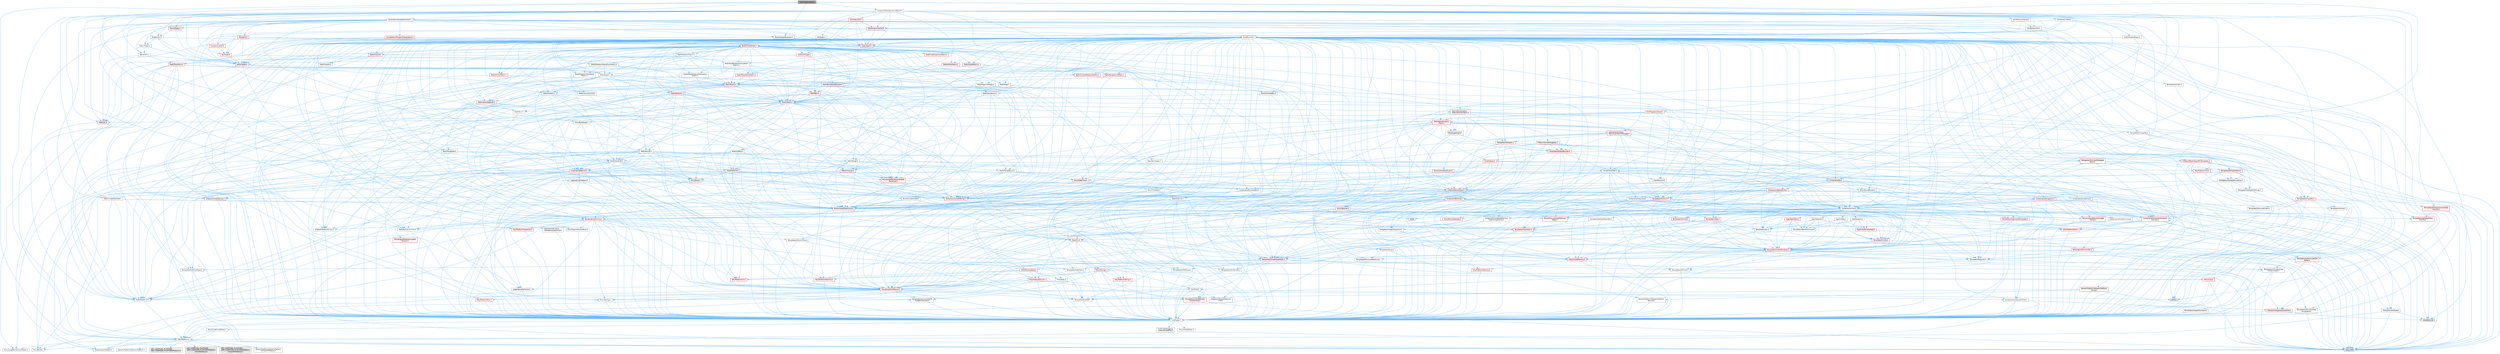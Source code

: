 digraph "RevolveGenerator.h"
{
 // INTERACTIVE_SVG=YES
 // LATEX_PDF_SIZE
  bgcolor="transparent";
  edge [fontname=Helvetica,fontsize=10,labelfontname=Helvetica,labelfontsize=10];
  node [fontname=Helvetica,fontsize=10,shape=box,height=0.2,width=0.4];
  Node1 [id="Node000001",label="RevolveGenerator.h",height=0.2,width=0.4,color="gray40", fillcolor="grey60", style="filled", fontcolor="black",tooltip=" "];
  Node1 -> Node2 [id="edge1_Node000001_Node000002",color="steelblue1",style="solid",tooltip=" "];
  Node2 [id="Node000002",label="Containers/Array.h",height=0.2,width=0.4,color="grey40", fillcolor="white", style="filled",URL="$df/dd0/Array_8h.html",tooltip=" "];
  Node2 -> Node3 [id="edge2_Node000002_Node000003",color="steelblue1",style="solid",tooltip=" "];
  Node3 [id="Node000003",label="CoreTypes.h",height=0.2,width=0.4,color="grey40", fillcolor="white", style="filled",URL="$dc/dec/CoreTypes_8h.html",tooltip=" "];
  Node3 -> Node4 [id="edge3_Node000003_Node000004",color="steelblue1",style="solid",tooltip=" "];
  Node4 [id="Node000004",label="HAL/Platform.h",height=0.2,width=0.4,color="grey40", fillcolor="white", style="filled",URL="$d9/dd0/Platform_8h.html",tooltip=" "];
  Node4 -> Node5 [id="edge4_Node000004_Node000005",color="steelblue1",style="solid",tooltip=" "];
  Node5 [id="Node000005",label="Misc/Build.h",height=0.2,width=0.4,color="grey40", fillcolor="white", style="filled",URL="$d3/dbb/Build_8h.html",tooltip=" "];
  Node4 -> Node6 [id="edge5_Node000004_Node000006",color="steelblue1",style="solid",tooltip=" "];
  Node6 [id="Node000006",label="Misc/LargeWorldCoordinates.h",height=0.2,width=0.4,color="grey40", fillcolor="white", style="filled",URL="$d2/dcb/LargeWorldCoordinates_8h.html",tooltip=" "];
  Node4 -> Node7 [id="edge6_Node000004_Node000007",color="steelblue1",style="solid",tooltip=" "];
  Node7 [id="Node000007",label="type_traits",height=0.2,width=0.4,color="grey60", fillcolor="#E0E0E0", style="filled",tooltip=" "];
  Node4 -> Node8 [id="edge7_Node000004_Node000008",color="steelblue1",style="solid",tooltip=" "];
  Node8 [id="Node000008",label="PreprocessorHelpers.h",height=0.2,width=0.4,color="grey40", fillcolor="white", style="filled",URL="$db/ddb/PreprocessorHelpers_8h.html",tooltip=" "];
  Node4 -> Node9 [id="edge8_Node000004_Node000009",color="steelblue1",style="solid",tooltip=" "];
  Node9 [id="Node000009",label="UBT_COMPILED_PLATFORM\l/UBT_COMPILED_PLATFORMPlatform\lCompilerPreSetup.h",height=0.2,width=0.4,color="grey60", fillcolor="#E0E0E0", style="filled",tooltip=" "];
  Node4 -> Node10 [id="edge9_Node000004_Node000010",color="steelblue1",style="solid",tooltip=" "];
  Node10 [id="Node000010",label="GenericPlatform/GenericPlatform\lCompilerPreSetup.h",height=0.2,width=0.4,color="grey40", fillcolor="white", style="filled",URL="$d9/dc8/GenericPlatformCompilerPreSetup_8h.html",tooltip=" "];
  Node4 -> Node11 [id="edge10_Node000004_Node000011",color="steelblue1",style="solid",tooltip=" "];
  Node11 [id="Node000011",label="GenericPlatform/GenericPlatform.h",height=0.2,width=0.4,color="grey40", fillcolor="white", style="filled",URL="$d6/d84/GenericPlatform_8h.html",tooltip=" "];
  Node4 -> Node12 [id="edge11_Node000004_Node000012",color="steelblue1",style="solid",tooltip=" "];
  Node12 [id="Node000012",label="UBT_COMPILED_PLATFORM\l/UBT_COMPILED_PLATFORMPlatform.h",height=0.2,width=0.4,color="grey60", fillcolor="#E0E0E0", style="filled",tooltip=" "];
  Node4 -> Node13 [id="edge12_Node000004_Node000013",color="steelblue1",style="solid",tooltip=" "];
  Node13 [id="Node000013",label="UBT_COMPILED_PLATFORM\l/UBT_COMPILED_PLATFORMPlatform\lCompilerSetup.h",height=0.2,width=0.4,color="grey60", fillcolor="#E0E0E0", style="filled",tooltip=" "];
  Node3 -> Node14 [id="edge13_Node000003_Node000014",color="steelblue1",style="solid",tooltip=" "];
  Node14 [id="Node000014",label="ProfilingDebugging\l/UMemoryDefines.h",height=0.2,width=0.4,color="grey40", fillcolor="white", style="filled",URL="$d2/da2/UMemoryDefines_8h.html",tooltip=" "];
  Node3 -> Node15 [id="edge14_Node000003_Node000015",color="steelblue1",style="solid",tooltip=" "];
  Node15 [id="Node000015",label="Misc/CoreMiscDefines.h",height=0.2,width=0.4,color="grey40", fillcolor="white", style="filled",URL="$da/d38/CoreMiscDefines_8h.html",tooltip=" "];
  Node15 -> Node4 [id="edge15_Node000015_Node000004",color="steelblue1",style="solid",tooltip=" "];
  Node15 -> Node8 [id="edge16_Node000015_Node000008",color="steelblue1",style="solid",tooltip=" "];
  Node3 -> Node16 [id="edge17_Node000003_Node000016",color="steelblue1",style="solid",tooltip=" "];
  Node16 [id="Node000016",label="Misc/CoreDefines.h",height=0.2,width=0.4,color="grey40", fillcolor="white", style="filled",URL="$d3/dd2/CoreDefines_8h.html",tooltip=" "];
  Node2 -> Node17 [id="edge18_Node000002_Node000017",color="steelblue1",style="solid",tooltip=" "];
  Node17 [id="Node000017",label="Misc/AssertionMacros.h",height=0.2,width=0.4,color="red", fillcolor="#FFF0F0", style="filled",URL="$d0/dfa/AssertionMacros_8h.html",tooltip=" "];
  Node17 -> Node3 [id="edge19_Node000017_Node000003",color="steelblue1",style="solid",tooltip=" "];
  Node17 -> Node4 [id="edge20_Node000017_Node000004",color="steelblue1",style="solid",tooltip=" "];
  Node17 -> Node18 [id="edge21_Node000017_Node000018",color="steelblue1",style="solid",tooltip=" "];
  Node18 [id="Node000018",label="HAL/PlatformMisc.h",height=0.2,width=0.4,color="red", fillcolor="#FFF0F0", style="filled",URL="$d0/df5/PlatformMisc_8h.html",tooltip=" "];
  Node18 -> Node3 [id="edge22_Node000018_Node000003",color="steelblue1",style="solid",tooltip=" "];
  Node17 -> Node8 [id="edge23_Node000017_Node000008",color="steelblue1",style="solid",tooltip=" "];
  Node17 -> Node54 [id="edge24_Node000017_Node000054",color="steelblue1",style="solid",tooltip=" "];
  Node54 [id="Node000054",label="Templates/EnableIf.h",height=0.2,width=0.4,color="grey40", fillcolor="white", style="filled",URL="$d7/d60/EnableIf_8h.html",tooltip=" "];
  Node54 -> Node3 [id="edge25_Node000054_Node000003",color="steelblue1",style="solid",tooltip=" "];
  Node17 -> Node55 [id="edge26_Node000017_Node000055",color="steelblue1",style="solid",tooltip=" "];
  Node55 [id="Node000055",label="Templates/IsArrayOrRefOf\lTypeByPredicate.h",height=0.2,width=0.4,color="grey40", fillcolor="white", style="filled",URL="$d6/da1/IsArrayOrRefOfTypeByPredicate_8h.html",tooltip=" "];
  Node55 -> Node3 [id="edge27_Node000055_Node000003",color="steelblue1",style="solid",tooltip=" "];
  Node17 -> Node56 [id="edge28_Node000017_Node000056",color="steelblue1",style="solid",tooltip=" "];
  Node56 [id="Node000056",label="Templates/IsValidVariadic\lFunctionArg.h",height=0.2,width=0.4,color="red", fillcolor="#FFF0F0", style="filled",URL="$d0/dc8/IsValidVariadicFunctionArg_8h.html",tooltip=" "];
  Node56 -> Node3 [id="edge29_Node000056_Node000003",color="steelblue1",style="solid",tooltip=" "];
  Node56 -> Node7 [id="edge30_Node000056_Node000007",color="steelblue1",style="solid",tooltip=" "];
  Node17 -> Node60 [id="edge31_Node000017_Node000060",color="steelblue1",style="solid",tooltip=" "];
  Node60 [id="Node000060",label="Misc/VarArgs.h",height=0.2,width=0.4,color="grey40", fillcolor="white", style="filled",URL="$d5/d6f/VarArgs_8h.html",tooltip=" "];
  Node60 -> Node3 [id="edge32_Node000060_Node000003",color="steelblue1",style="solid",tooltip=" "];
  Node17 -> Node67 [id="edge33_Node000017_Node000067",color="steelblue1",style="solid",tooltip=" "];
  Node67 [id="Node000067",label="atomic",height=0.2,width=0.4,color="grey60", fillcolor="#E0E0E0", style="filled",tooltip=" "];
  Node2 -> Node68 [id="edge34_Node000002_Node000068",color="steelblue1",style="solid",tooltip=" "];
  Node68 [id="Node000068",label="Misc/IntrusiveUnsetOptional\lState.h",height=0.2,width=0.4,color="red", fillcolor="#FFF0F0", style="filled",URL="$d2/d0a/IntrusiveUnsetOptionalState_8h.html",tooltip=" "];
  Node2 -> Node70 [id="edge35_Node000002_Node000070",color="steelblue1",style="solid",tooltip=" "];
  Node70 [id="Node000070",label="Misc/ReverseIterate.h",height=0.2,width=0.4,color="red", fillcolor="#FFF0F0", style="filled",URL="$db/de3/ReverseIterate_8h.html",tooltip=" "];
  Node70 -> Node4 [id="edge36_Node000070_Node000004",color="steelblue1",style="solid",tooltip=" "];
  Node2 -> Node72 [id="edge37_Node000002_Node000072",color="steelblue1",style="solid",tooltip=" "];
  Node72 [id="Node000072",label="HAL/UnrealMemory.h",height=0.2,width=0.4,color="red", fillcolor="#FFF0F0", style="filled",URL="$d9/d96/UnrealMemory_8h.html",tooltip=" "];
  Node72 -> Node3 [id="edge38_Node000072_Node000003",color="steelblue1",style="solid",tooltip=" "];
  Node72 -> Node76 [id="edge39_Node000072_Node000076",color="steelblue1",style="solid",tooltip=" "];
  Node76 [id="Node000076",label="HAL/MemoryBase.h",height=0.2,width=0.4,color="red", fillcolor="#FFF0F0", style="filled",URL="$d6/d9f/MemoryBase_8h.html",tooltip=" "];
  Node76 -> Node3 [id="edge40_Node000076_Node000003",color="steelblue1",style="solid",tooltip=" "];
  Node76 -> Node47 [id="edge41_Node000076_Node000047",color="steelblue1",style="solid",tooltip=" "];
  Node47 [id="Node000047",label="HAL/PlatformAtomics.h",height=0.2,width=0.4,color="red", fillcolor="#FFF0F0", style="filled",URL="$d3/d36/PlatformAtomics_8h.html",tooltip=" "];
  Node47 -> Node3 [id="edge42_Node000047_Node000003",color="steelblue1",style="solid",tooltip=" "];
  Node76 -> Node30 [id="edge43_Node000076_Node000030",color="steelblue1",style="solid",tooltip=" "];
  Node30 [id="Node000030",label="HAL/PlatformCrt.h",height=0.2,width=0.4,color="red", fillcolor="#FFF0F0", style="filled",URL="$d8/d75/PlatformCrt_8h.html",tooltip=" "];
  Node76 -> Node77 [id="edge44_Node000076_Node000077",color="steelblue1",style="solid",tooltip=" "];
  Node77 [id="Node000077",label="Misc/Exec.h",height=0.2,width=0.4,color="grey40", fillcolor="white", style="filled",URL="$de/ddb/Exec_8h.html",tooltip=" "];
  Node77 -> Node3 [id="edge45_Node000077_Node000003",color="steelblue1",style="solid",tooltip=" "];
  Node77 -> Node17 [id="edge46_Node000077_Node000017",color="steelblue1",style="solid",tooltip=" "];
  Node76 -> Node78 [id="edge47_Node000076_Node000078",color="steelblue1",style="solid",tooltip=" "];
  Node78 [id="Node000078",label="Misc/OutputDevice.h",height=0.2,width=0.4,color="red", fillcolor="#FFF0F0", style="filled",URL="$d7/d32/OutputDevice_8h.html",tooltip=" "];
  Node78 -> Node25 [id="edge48_Node000078_Node000025",color="steelblue1",style="solid",tooltip=" "];
  Node25 [id="Node000025",label="CoreFwd.h",height=0.2,width=0.4,color="grey40", fillcolor="white", style="filled",URL="$d1/d1e/CoreFwd_8h.html",tooltip=" "];
  Node25 -> Node3 [id="edge49_Node000025_Node000003",color="steelblue1",style="solid",tooltip=" "];
  Node25 -> Node26 [id="edge50_Node000025_Node000026",color="steelblue1",style="solid",tooltip=" "];
  Node26 [id="Node000026",label="Containers/ContainersFwd.h",height=0.2,width=0.4,color="grey40", fillcolor="white", style="filled",URL="$d4/d0a/ContainersFwd_8h.html",tooltip=" "];
  Node26 -> Node4 [id="edge51_Node000026_Node000004",color="steelblue1",style="solid",tooltip=" "];
  Node26 -> Node3 [id="edge52_Node000026_Node000003",color="steelblue1",style="solid",tooltip=" "];
  Node26 -> Node23 [id="edge53_Node000026_Node000023",color="steelblue1",style="solid",tooltip=" "];
  Node23 [id="Node000023",label="Traits/IsContiguousContainer.h",height=0.2,width=0.4,color="red", fillcolor="#FFF0F0", style="filled",URL="$d5/d3c/IsContiguousContainer_8h.html",tooltip=" "];
  Node23 -> Node3 [id="edge54_Node000023_Node000003",color="steelblue1",style="solid",tooltip=" "];
  Node23 -> Node22 [id="edge55_Node000023_Node000022",color="steelblue1",style="solid",tooltip=" "];
  Node22 [id="Node000022",label="initializer_list",height=0.2,width=0.4,color="grey60", fillcolor="#E0E0E0", style="filled",tooltip=" "];
  Node25 -> Node27 [id="edge56_Node000025_Node000027",color="steelblue1",style="solid",tooltip=" "];
  Node27 [id="Node000027",label="Math/MathFwd.h",height=0.2,width=0.4,color="grey40", fillcolor="white", style="filled",URL="$d2/d10/MathFwd_8h.html",tooltip=" "];
  Node27 -> Node4 [id="edge57_Node000027_Node000004",color="steelblue1",style="solid",tooltip=" "];
  Node25 -> Node28 [id="edge58_Node000025_Node000028",color="steelblue1",style="solid",tooltip=" "];
  Node28 [id="Node000028",label="UObject/UObjectHierarchy\lFwd.h",height=0.2,width=0.4,color="grey40", fillcolor="white", style="filled",URL="$d3/d13/UObjectHierarchyFwd_8h.html",tooltip=" "];
  Node78 -> Node3 [id="edge59_Node000078_Node000003",color="steelblue1",style="solid",tooltip=" "];
  Node78 -> Node79 [id="edge60_Node000078_Node000079",color="steelblue1",style="solid",tooltip=" "];
  Node79 [id="Node000079",label="Logging/LogVerbosity.h",height=0.2,width=0.4,color="grey40", fillcolor="white", style="filled",URL="$d2/d8f/LogVerbosity_8h.html",tooltip=" "];
  Node79 -> Node3 [id="edge61_Node000079_Node000003",color="steelblue1",style="solid",tooltip=" "];
  Node78 -> Node60 [id="edge62_Node000078_Node000060",color="steelblue1",style="solid",tooltip=" "];
  Node78 -> Node55 [id="edge63_Node000078_Node000055",color="steelblue1",style="solid",tooltip=" "];
  Node78 -> Node56 [id="edge64_Node000078_Node000056",color="steelblue1",style="solid",tooltip=" "];
  Node72 -> Node89 [id="edge65_Node000072_Node000089",color="steelblue1",style="solid",tooltip=" "];
  Node89 [id="Node000089",label="HAL/PlatformMemory.h",height=0.2,width=0.4,color="red", fillcolor="#FFF0F0", style="filled",URL="$de/d68/PlatformMemory_8h.html",tooltip=" "];
  Node89 -> Node3 [id="edge66_Node000089_Node000003",color="steelblue1",style="solid",tooltip=" "];
  Node72 -> Node92 [id="edge67_Node000072_Node000092",color="steelblue1",style="solid",tooltip=" "];
  Node92 [id="Node000092",label="Templates/IsPointer.h",height=0.2,width=0.4,color="grey40", fillcolor="white", style="filled",URL="$d7/d05/IsPointer_8h.html",tooltip=" "];
  Node92 -> Node3 [id="edge68_Node000092_Node000003",color="steelblue1",style="solid",tooltip=" "];
  Node2 -> Node93 [id="edge69_Node000002_Node000093",color="steelblue1",style="solid",tooltip=" "];
  Node93 [id="Node000093",label="Templates/UnrealTypeTraits.h",height=0.2,width=0.4,color="red", fillcolor="#FFF0F0", style="filled",URL="$d2/d2d/UnrealTypeTraits_8h.html",tooltip=" "];
  Node93 -> Node3 [id="edge70_Node000093_Node000003",color="steelblue1",style="solid",tooltip=" "];
  Node93 -> Node92 [id="edge71_Node000093_Node000092",color="steelblue1",style="solid",tooltip=" "];
  Node93 -> Node17 [id="edge72_Node000093_Node000017",color="steelblue1",style="solid",tooltip=" "];
  Node93 -> Node85 [id="edge73_Node000093_Node000085",color="steelblue1",style="solid",tooltip=" "];
  Node85 [id="Node000085",label="Templates/AndOrNot.h",height=0.2,width=0.4,color="grey40", fillcolor="white", style="filled",URL="$db/d0a/AndOrNot_8h.html",tooltip=" "];
  Node85 -> Node3 [id="edge74_Node000085_Node000003",color="steelblue1",style="solid",tooltip=" "];
  Node93 -> Node54 [id="edge75_Node000093_Node000054",color="steelblue1",style="solid",tooltip=" "];
  Node93 -> Node94 [id="edge76_Node000093_Node000094",color="steelblue1",style="solid",tooltip=" "];
  Node94 [id="Node000094",label="Templates/IsArithmetic.h",height=0.2,width=0.4,color="grey40", fillcolor="white", style="filled",URL="$d2/d5d/IsArithmetic_8h.html",tooltip=" "];
  Node94 -> Node3 [id="edge77_Node000094_Node000003",color="steelblue1",style="solid",tooltip=" "];
  Node93 -> Node96 [id="edge78_Node000093_Node000096",color="steelblue1",style="solid",tooltip=" "];
  Node96 [id="Node000096",label="Templates/IsPODType.h",height=0.2,width=0.4,color="grey40", fillcolor="white", style="filled",URL="$d7/db1/IsPODType_8h.html",tooltip=" "];
  Node96 -> Node3 [id="edge79_Node000096_Node000003",color="steelblue1",style="solid",tooltip=" "];
  Node93 -> Node97 [id="edge80_Node000093_Node000097",color="steelblue1",style="solid",tooltip=" "];
  Node97 [id="Node000097",label="Templates/IsUECoreType.h",height=0.2,width=0.4,color="grey40", fillcolor="white", style="filled",URL="$d1/db8/IsUECoreType_8h.html",tooltip=" "];
  Node97 -> Node3 [id="edge81_Node000097_Node000003",color="steelblue1",style="solid",tooltip=" "];
  Node97 -> Node7 [id="edge82_Node000097_Node000007",color="steelblue1",style="solid",tooltip=" "];
  Node93 -> Node86 [id="edge83_Node000093_Node000086",color="steelblue1",style="solid",tooltip=" "];
  Node86 [id="Node000086",label="Templates/IsTriviallyCopy\lConstructible.h",height=0.2,width=0.4,color="grey40", fillcolor="white", style="filled",URL="$d3/d78/IsTriviallyCopyConstructible_8h.html",tooltip=" "];
  Node86 -> Node3 [id="edge84_Node000086_Node000003",color="steelblue1",style="solid",tooltip=" "];
  Node86 -> Node7 [id="edge85_Node000086_Node000007",color="steelblue1",style="solid",tooltip=" "];
  Node2 -> Node98 [id="edge86_Node000002_Node000098",color="steelblue1",style="solid",tooltip=" "];
  Node98 [id="Node000098",label="Templates/UnrealTemplate.h",height=0.2,width=0.4,color="red", fillcolor="#FFF0F0", style="filled",URL="$d4/d24/UnrealTemplate_8h.html",tooltip=" "];
  Node98 -> Node3 [id="edge87_Node000098_Node000003",color="steelblue1",style="solid",tooltip=" "];
  Node98 -> Node92 [id="edge88_Node000098_Node000092",color="steelblue1",style="solid",tooltip=" "];
  Node98 -> Node72 [id="edge89_Node000098_Node000072",color="steelblue1",style="solid",tooltip=" "];
  Node98 -> Node93 [id="edge90_Node000098_Node000093",color="steelblue1",style="solid",tooltip=" "];
  Node98 -> Node101 [id="edge91_Node000098_Node000101",color="steelblue1",style="solid",tooltip=" "];
  Node101 [id="Node000101",label="Templates/RemoveReference.h",height=0.2,width=0.4,color="grey40", fillcolor="white", style="filled",URL="$da/dbe/RemoveReference_8h.html",tooltip=" "];
  Node101 -> Node3 [id="edge92_Node000101_Node000003",color="steelblue1",style="solid",tooltip=" "];
  Node98 -> Node62 [id="edge93_Node000098_Node000062",color="steelblue1",style="solid",tooltip=" "];
  Node62 [id="Node000062",label="Templates/Requires.h",height=0.2,width=0.4,color="grey40", fillcolor="white", style="filled",URL="$dc/d96/Requires_8h.html",tooltip=" "];
  Node62 -> Node54 [id="edge94_Node000062_Node000054",color="steelblue1",style="solid",tooltip=" "];
  Node62 -> Node7 [id="edge95_Node000062_Node000007",color="steelblue1",style="solid",tooltip=" "];
  Node98 -> Node102 [id="edge96_Node000098_Node000102",color="steelblue1",style="solid",tooltip=" "];
  Node102 [id="Node000102",label="Templates/TypeCompatible\lBytes.h",height=0.2,width=0.4,color="red", fillcolor="#FFF0F0", style="filled",URL="$df/d0a/TypeCompatibleBytes_8h.html",tooltip=" "];
  Node102 -> Node3 [id="edge97_Node000102_Node000003",color="steelblue1",style="solid",tooltip=" "];
  Node102 -> Node7 [id="edge98_Node000102_Node000007",color="steelblue1",style="solid",tooltip=" "];
  Node98 -> Node23 [id="edge99_Node000098_Node000023",color="steelblue1",style="solid",tooltip=" "];
  Node98 -> Node7 [id="edge100_Node000098_Node000007",color="steelblue1",style="solid",tooltip=" "];
  Node2 -> Node104 [id="edge101_Node000002_Node000104",color="steelblue1",style="solid",tooltip=" "];
  Node104 [id="Node000104",label="Containers/AllowShrinking.h",height=0.2,width=0.4,color="grey40", fillcolor="white", style="filled",URL="$d7/d1a/AllowShrinking_8h.html",tooltip=" "];
  Node104 -> Node3 [id="edge102_Node000104_Node000003",color="steelblue1",style="solid",tooltip=" "];
  Node2 -> Node105 [id="edge103_Node000002_Node000105",color="steelblue1",style="solid",tooltip=" "];
  Node105 [id="Node000105",label="Containers/ContainerAllocation\lPolicies.h",height=0.2,width=0.4,color="red", fillcolor="#FFF0F0", style="filled",URL="$d7/dff/ContainerAllocationPolicies_8h.html",tooltip=" "];
  Node105 -> Node3 [id="edge104_Node000105_Node000003",color="steelblue1",style="solid",tooltip=" "];
  Node105 -> Node105 [id="edge105_Node000105_Node000105",color="steelblue1",style="solid",tooltip=" "];
  Node105 -> Node107 [id="edge106_Node000105_Node000107",color="steelblue1",style="solid",tooltip=" "];
  Node107 [id="Node000107",label="HAL/PlatformMath.h",height=0.2,width=0.4,color="red", fillcolor="#FFF0F0", style="filled",URL="$dc/d53/PlatformMath_8h.html",tooltip=" "];
  Node107 -> Node3 [id="edge107_Node000107_Node000003",color="steelblue1",style="solid",tooltip=" "];
  Node105 -> Node72 [id="edge108_Node000105_Node000072",color="steelblue1",style="solid",tooltip=" "];
  Node105 -> Node40 [id="edge109_Node000105_Node000040",color="steelblue1",style="solid",tooltip=" "];
  Node40 [id="Node000040",label="Math/NumericLimits.h",height=0.2,width=0.4,color="grey40", fillcolor="white", style="filled",URL="$df/d1b/NumericLimits_8h.html",tooltip=" "];
  Node40 -> Node3 [id="edge110_Node000040_Node000003",color="steelblue1",style="solid",tooltip=" "];
  Node105 -> Node17 [id="edge111_Node000105_Node000017",color="steelblue1",style="solid",tooltip=" "];
  Node105 -> Node116 [id="edge112_Node000105_Node000116",color="steelblue1",style="solid",tooltip=" "];
  Node116 [id="Node000116",label="Templates/MemoryOps.h",height=0.2,width=0.4,color="red", fillcolor="#FFF0F0", style="filled",URL="$db/dea/MemoryOps_8h.html",tooltip=" "];
  Node116 -> Node3 [id="edge113_Node000116_Node000003",color="steelblue1",style="solid",tooltip=" "];
  Node116 -> Node72 [id="edge114_Node000116_Node000072",color="steelblue1",style="solid",tooltip=" "];
  Node116 -> Node87 [id="edge115_Node000116_Node000087",color="steelblue1",style="solid",tooltip=" "];
  Node87 [id="Node000087",label="Templates/IsTriviallyCopy\lAssignable.h",height=0.2,width=0.4,color="grey40", fillcolor="white", style="filled",URL="$d2/df2/IsTriviallyCopyAssignable_8h.html",tooltip=" "];
  Node87 -> Node3 [id="edge116_Node000087_Node000003",color="steelblue1",style="solid",tooltip=" "];
  Node87 -> Node7 [id="edge117_Node000087_Node000007",color="steelblue1",style="solid",tooltip=" "];
  Node116 -> Node86 [id="edge118_Node000116_Node000086",color="steelblue1",style="solid",tooltip=" "];
  Node116 -> Node62 [id="edge119_Node000116_Node000062",color="steelblue1",style="solid",tooltip=" "];
  Node116 -> Node93 [id="edge120_Node000116_Node000093",color="steelblue1",style="solid",tooltip=" "];
  Node116 -> Node7 [id="edge121_Node000116_Node000007",color="steelblue1",style="solid",tooltip=" "];
  Node105 -> Node102 [id="edge122_Node000105_Node000102",color="steelblue1",style="solid",tooltip=" "];
  Node105 -> Node7 [id="edge123_Node000105_Node000007",color="steelblue1",style="solid",tooltip=" "];
  Node2 -> Node117 [id="edge124_Node000002_Node000117",color="steelblue1",style="solid",tooltip=" "];
  Node117 [id="Node000117",label="Containers/ContainerElement\lTypeCompatibility.h",height=0.2,width=0.4,color="grey40", fillcolor="white", style="filled",URL="$df/ddf/ContainerElementTypeCompatibility_8h.html",tooltip=" "];
  Node117 -> Node3 [id="edge125_Node000117_Node000003",color="steelblue1",style="solid",tooltip=" "];
  Node117 -> Node93 [id="edge126_Node000117_Node000093",color="steelblue1",style="solid",tooltip=" "];
  Node2 -> Node118 [id="edge127_Node000002_Node000118",color="steelblue1",style="solid",tooltip=" "];
  Node118 [id="Node000118",label="Serialization/Archive.h",height=0.2,width=0.4,color="red", fillcolor="#FFF0F0", style="filled",URL="$d7/d3b/Archive_8h.html",tooltip=" "];
  Node118 -> Node25 [id="edge128_Node000118_Node000025",color="steelblue1",style="solid",tooltip=" "];
  Node118 -> Node3 [id="edge129_Node000118_Node000003",color="steelblue1",style="solid",tooltip=" "];
  Node118 -> Node119 [id="edge130_Node000118_Node000119",color="steelblue1",style="solid",tooltip=" "];
  Node119 [id="Node000119",label="HAL/PlatformProperties.h",height=0.2,width=0.4,color="red", fillcolor="#FFF0F0", style="filled",URL="$d9/db0/PlatformProperties_8h.html",tooltip=" "];
  Node119 -> Node3 [id="edge131_Node000119_Node000003",color="steelblue1",style="solid",tooltip=" "];
  Node118 -> Node122 [id="edge132_Node000118_Node000122",color="steelblue1",style="solid",tooltip=" "];
  Node122 [id="Node000122",label="Internationalization\l/TextNamespaceFwd.h",height=0.2,width=0.4,color="grey40", fillcolor="white", style="filled",URL="$d8/d97/TextNamespaceFwd_8h.html",tooltip=" "];
  Node122 -> Node3 [id="edge133_Node000122_Node000003",color="steelblue1",style="solid",tooltip=" "];
  Node118 -> Node27 [id="edge134_Node000118_Node000027",color="steelblue1",style="solid",tooltip=" "];
  Node118 -> Node17 [id="edge135_Node000118_Node000017",color="steelblue1",style="solid",tooltip=" "];
  Node118 -> Node5 [id="edge136_Node000118_Node000005",color="steelblue1",style="solid",tooltip=" "];
  Node118 -> Node123 [id="edge137_Node000118_Node000123",color="steelblue1",style="solid",tooltip=" "];
  Node123 [id="Node000123",label="Misc/EngineVersionBase.h",height=0.2,width=0.4,color="grey40", fillcolor="white", style="filled",URL="$d5/d2b/EngineVersionBase_8h.html",tooltip=" "];
  Node123 -> Node3 [id="edge138_Node000123_Node000003",color="steelblue1",style="solid",tooltip=" "];
  Node118 -> Node60 [id="edge139_Node000118_Node000060",color="steelblue1",style="solid",tooltip=" "];
  Node118 -> Node54 [id="edge140_Node000118_Node000054",color="steelblue1",style="solid",tooltip=" "];
  Node118 -> Node55 [id="edge141_Node000118_Node000055",color="steelblue1",style="solid",tooltip=" "];
  Node118 -> Node126 [id="edge142_Node000118_Node000126",color="steelblue1",style="solid",tooltip=" "];
  Node126 [id="Node000126",label="Templates/IsEnumClass.h",height=0.2,width=0.4,color="grey40", fillcolor="white", style="filled",URL="$d7/d15/IsEnumClass_8h.html",tooltip=" "];
  Node126 -> Node3 [id="edge143_Node000126_Node000003",color="steelblue1",style="solid",tooltip=" "];
  Node126 -> Node85 [id="edge144_Node000126_Node000085",color="steelblue1",style="solid",tooltip=" "];
  Node118 -> Node56 [id="edge145_Node000118_Node000056",color="steelblue1",style="solid",tooltip=" "];
  Node118 -> Node98 [id="edge146_Node000118_Node000098",color="steelblue1",style="solid",tooltip=" "];
  Node118 -> Node127 [id="edge147_Node000118_Node000127",color="steelblue1",style="solid",tooltip=" "];
  Node127 [id="Node000127",label="UObject/ObjectVersion.h",height=0.2,width=0.4,color="grey40", fillcolor="white", style="filled",URL="$da/d63/ObjectVersion_8h.html",tooltip=" "];
  Node127 -> Node3 [id="edge148_Node000127_Node000003",color="steelblue1",style="solid",tooltip=" "];
  Node2 -> Node128 [id="edge149_Node000002_Node000128",color="steelblue1",style="solid",tooltip=" "];
  Node128 [id="Node000128",label="Serialization/MemoryImage\lWriter.h",height=0.2,width=0.4,color="red", fillcolor="#FFF0F0", style="filled",URL="$d0/d08/MemoryImageWriter_8h.html",tooltip=" "];
  Node128 -> Node3 [id="edge150_Node000128_Node000003",color="steelblue1",style="solid",tooltip=" "];
  Node2 -> Node142 [id="edge151_Node000002_Node000142",color="steelblue1",style="solid",tooltip=" "];
  Node142 [id="Node000142",label="Algo/Heapify.h",height=0.2,width=0.4,color="grey40", fillcolor="white", style="filled",URL="$d0/d2a/Heapify_8h.html",tooltip=" "];
  Node142 -> Node143 [id="edge152_Node000142_Node000143",color="steelblue1",style="solid",tooltip=" "];
  Node143 [id="Node000143",label="Algo/Impl/BinaryHeap.h",height=0.2,width=0.4,color="red", fillcolor="#FFF0F0", style="filled",URL="$d7/da3/Algo_2Impl_2BinaryHeap_8h.html",tooltip=" "];
  Node143 -> Node144 [id="edge153_Node000143_Node000144",color="steelblue1",style="solid",tooltip=" "];
  Node144 [id="Node000144",label="Templates/Invoke.h",height=0.2,width=0.4,color="red", fillcolor="#FFF0F0", style="filled",URL="$d7/deb/Invoke_8h.html",tooltip=" "];
  Node144 -> Node3 [id="edge154_Node000144_Node000003",color="steelblue1",style="solid",tooltip=" "];
  Node144 -> Node98 [id="edge155_Node000144_Node000098",color="steelblue1",style="solid",tooltip=" "];
  Node144 -> Node7 [id="edge156_Node000144_Node000007",color="steelblue1",style="solid",tooltip=" "];
  Node143 -> Node7 [id="edge157_Node000143_Node000007",color="steelblue1",style="solid",tooltip=" "];
  Node142 -> Node148 [id="edge158_Node000142_Node000148",color="steelblue1",style="solid",tooltip=" "];
  Node148 [id="Node000148",label="Templates/IdentityFunctor.h",height=0.2,width=0.4,color="grey40", fillcolor="white", style="filled",URL="$d7/d2e/IdentityFunctor_8h.html",tooltip=" "];
  Node148 -> Node4 [id="edge159_Node000148_Node000004",color="steelblue1",style="solid",tooltip=" "];
  Node142 -> Node144 [id="edge160_Node000142_Node000144",color="steelblue1",style="solid",tooltip=" "];
  Node142 -> Node149 [id="edge161_Node000142_Node000149",color="steelblue1",style="solid",tooltip=" "];
  Node149 [id="Node000149",label="Templates/Less.h",height=0.2,width=0.4,color="grey40", fillcolor="white", style="filled",URL="$de/dc8/Less_8h.html",tooltip=" "];
  Node149 -> Node3 [id="edge162_Node000149_Node000003",color="steelblue1",style="solid",tooltip=" "];
  Node149 -> Node98 [id="edge163_Node000149_Node000098",color="steelblue1",style="solid",tooltip=" "];
  Node142 -> Node98 [id="edge164_Node000142_Node000098",color="steelblue1",style="solid",tooltip=" "];
  Node2 -> Node150 [id="edge165_Node000002_Node000150",color="steelblue1",style="solid",tooltip=" "];
  Node150 [id="Node000150",label="Algo/HeapSort.h",height=0.2,width=0.4,color="grey40", fillcolor="white", style="filled",URL="$d3/d92/HeapSort_8h.html",tooltip=" "];
  Node150 -> Node143 [id="edge166_Node000150_Node000143",color="steelblue1",style="solid",tooltip=" "];
  Node150 -> Node148 [id="edge167_Node000150_Node000148",color="steelblue1",style="solid",tooltip=" "];
  Node150 -> Node149 [id="edge168_Node000150_Node000149",color="steelblue1",style="solid",tooltip=" "];
  Node150 -> Node98 [id="edge169_Node000150_Node000098",color="steelblue1",style="solid",tooltip=" "];
  Node2 -> Node151 [id="edge170_Node000002_Node000151",color="steelblue1",style="solid",tooltip=" "];
  Node151 [id="Node000151",label="Algo/IsHeap.h",height=0.2,width=0.4,color="grey40", fillcolor="white", style="filled",URL="$de/d32/IsHeap_8h.html",tooltip=" "];
  Node151 -> Node143 [id="edge171_Node000151_Node000143",color="steelblue1",style="solid",tooltip=" "];
  Node151 -> Node148 [id="edge172_Node000151_Node000148",color="steelblue1",style="solid",tooltip=" "];
  Node151 -> Node144 [id="edge173_Node000151_Node000144",color="steelblue1",style="solid",tooltip=" "];
  Node151 -> Node149 [id="edge174_Node000151_Node000149",color="steelblue1",style="solid",tooltip=" "];
  Node151 -> Node98 [id="edge175_Node000151_Node000098",color="steelblue1",style="solid",tooltip=" "];
  Node2 -> Node143 [id="edge176_Node000002_Node000143",color="steelblue1",style="solid",tooltip=" "];
  Node2 -> Node152 [id="edge177_Node000002_Node000152",color="steelblue1",style="solid",tooltip=" "];
  Node152 [id="Node000152",label="Algo/StableSort.h",height=0.2,width=0.4,color="red", fillcolor="#FFF0F0", style="filled",URL="$d7/d3c/StableSort_8h.html",tooltip=" "];
  Node152 -> Node148 [id="edge178_Node000152_Node000148",color="steelblue1",style="solid",tooltip=" "];
  Node152 -> Node144 [id="edge179_Node000152_Node000144",color="steelblue1",style="solid",tooltip=" "];
  Node152 -> Node149 [id="edge180_Node000152_Node000149",color="steelblue1",style="solid",tooltip=" "];
  Node152 -> Node98 [id="edge181_Node000152_Node000098",color="steelblue1",style="solid",tooltip=" "];
  Node2 -> Node155 [id="edge182_Node000002_Node000155",color="steelblue1",style="solid",tooltip=" "];
  Node155 [id="Node000155",label="Concepts/GetTypeHashable.h",height=0.2,width=0.4,color="grey40", fillcolor="white", style="filled",URL="$d3/da2/GetTypeHashable_8h.html",tooltip=" "];
  Node155 -> Node3 [id="edge183_Node000155_Node000003",color="steelblue1",style="solid",tooltip=" "];
  Node155 -> Node133 [id="edge184_Node000155_Node000133",color="steelblue1",style="solid",tooltip=" "];
  Node133 [id="Node000133",label="Templates/TypeHash.h",height=0.2,width=0.4,color="red", fillcolor="#FFF0F0", style="filled",URL="$d1/d62/TypeHash_8h.html",tooltip=" "];
  Node133 -> Node3 [id="edge185_Node000133_Node000003",color="steelblue1",style="solid",tooltip=" "];
  Node133 -> Node62 [id="edge186_Node000133_Node000062",color="steelblue1",style="solid",tooltip=" "];
  Node133 -> Node134 [id="edge187_Node000133_Node000134",color="steelblue1",style="solid",tooltip=" "];
  Node134 [id="Node000134",label="Misc/Crc.h",height=0.2,width=0.4,color="red", fillcolor="#FFF0F0", style="filled",URL="$d4/dd2/Crc_8h.html",tooltip=" "];
  Node134 -> Node3 [id="edge188_Node000134_Node000003",color="steelblue1",style="solid",tooltip=" "];
  Node134 -> Node74 [id="edge189_Node000134_Node000074",color="steelblue1",style="solid",tooltip=" "];
  Node74 [id="Node000074",label="HAL/PlatformString.h",height=0.2,width=0.4,color="red", fillcolor="#FFF0F0", style="filled",URL="$db/db5/PlatformString_8h.html",tooltip=" "];
  Node74 -> Node3 [id="edge190_Node000074_Node000003",color="steelblue1",style="solid",tooltip=" "];
  Node134 -> Node17 [id="edge191_Node000134_Node000017",color="steelblue1",style="solid",tooltip=" "];
  Node134 -> Node135 [id="edge192_Node000134_Node000135",color="steelblue1",style="solid",tooltip=" "];
  Node135 [id="Node000135",label="Misc/CString.h",height=0.2,width=0.4,color="red", fillcolor="#FFF0F0", style="filled",URL="$d2/d49/CString_8h.html",tooltip=" "];
  Node135 -> Node3 [id="edge193_Node000135_Node000003",color="steelblue1",style="solid",tooltip=" "];
  Node135 -> Node30 [id="edge194_Node000135_Node000030",color="steelblue1",style="solid",tooltip=" "];
  Node135 -> Node74 [id="edge195_Node000135_Node000074",color="steelblue1",style="solid",tooltip=" "];
  Node135 -> Node17 [id="edge196_Node000135_Node000017",color="steelblue1",style="solid",tooltip=" "];
  Node135 -> Node136 [id="edge197_Node000135_Node000136",color="steelblue1",style="solid",tooltip=" "];
  Node136 [id="Node000136",label="Misc/Char.h",height=0.2,width=0.4,color="red", fillcolor="#FFF0F0", style="filled",URL="$d0/d58/Char_8h.html",tooltip=" "];
  Node136 -> Node3 [id="edge198_Node000136_Node000003",color="steelblue1",style="solid",tooltip=" "];
  Node136 -> Node7 [id="edge199_Node000136_Node000007",color="steelblue1",style="solid",tooltip=" "];
  Node135 -> Node60 [id="edge200_Node000135_Node000060",color="steelblue1",style="solid",tooltip=" "];
  Node135 -> Node55 [id="edge201_Node000135_Node000055",color="steelblue1",style="solid",tooltip=" "];
  Node135 -> Node56 [id="edge202_Node000135_Node000056",color="steelblue1",style="solid",tooltip=" "];
  Node134 -> Node136 [id="edge203_Node000134_Node000136",color="steelblue1",style="solid",tooltip=" "];
  Node134 -> Node93 [id="edge204_Node000134_Node000093",color="steelblue1",style="solid",tooltip=" "];
  Node133 -> Node7 [id="edge205_Node000133_Node000007",color="steelblue1",style="solid",tooltip=" "];
  Node2 -> Node148 [id="edge206_Node000002_Node000148",color="steelblue1",style="solid",tooltip=" "];
  Node2 -> Node144 [id="edge207_Node000002_Node000144",color="steelblue1",style="solid",tooltip=" "];
  Node2 -> Node149 [id="edge208_Node000002_Node000149",color="steelblue1",style="solid",tooltip=" "];
  Node2 -> Node156 [id="edge209_Node000002_Node000156",color="steelblue1",style="solid",tooltip=" "];
  Node156 [id="Node000156",label="Templates/LosesQualifiers\lFromTo.h",height=0.2,width=0.4,color="red", fillcolor="#FFF0F0", style="filled",URL="$d2/db3/LosesQualifiersFromTo_8h.html",tooltip=" "];
  Node156 -> Node7 [id="edge210_Node000156_Node000007",color="steelblue1",style="solid",tooltip=" "];
  Node2 -> Node62 [id="edge211_Node000002_Node000062",color="steelblue1",style="solid",tooltip=" "];
  Node2 -> Node157 [id="edge212_Node000002_Node000157",color="steelblue1",style="solid",tooltip=" "];
  Node157 [id="Node000157",label="Templates/Sorting.h",height=0.2,width=0.4,color="red", fillcolor="#FFF0F0", style="filled",URL="$d3/d9e/Sorting_8h.html",tooltip=" "];
  Node157 -> Node3 [id="edge213_Node000157_Node000003",color="steelblue1",style="solid",tooltip=" "];
  Node157 -> Node107 [id="edge214_Node000157_Node000107",color="steelblue1",style="solid",tooltip=" "];
  Node157 -> Node149 [id="edge215_Node000157_Node000149",color="steelblue1",style="solid",tooltip=" "];
  Node2 -> Node161 [id="edge216_Node000002_Node000161",color="steelblue1",style="solid",tooltip=" "];
  Node161 [id="Node000161",label="Templates/AlignmentTemplates.h",height=0.2,width=0.4,color="red", fillcolor="#FFF0F0", style="filled",URL="$dd/d32/AlignmentTemplates_8h.html",tooltip=" "];
  Node161 -> Node3 [id="edge217_Node000161_Node000003",color="steelblue1",style="solid",tooltip=" "];
  Node161 -> Node92 [id="edge218_Node000161_Node000092",color="steelblue1",style="solid",tooltip=" "];
  Node2 -> Node21 [id="edge219_Node000002_Node000021",color="steelblue1",style="solid",tooltip=" "];
  Node21 [id="Node000021",label="Traits/ElementType.h",height=0.2,width=0.4,color="grey40", fillcolor="white", style="filled",URL="$d5/d4f/ElementType_8h.html",tooltip=" "];
  Node21 -> Node4 [id="edge220_Node000021_Node000004",color="steelblue1",style="solid",tooltip=" "];
  Node21 -> Node22 [id="edge221_Node000021_Node000022",color="steelblue1",style="solid",tooltip=" "];
  Node21 -> Node7 [id="edge222_Node000021_Node000007",color="steelblue1",style="solid",tooltip=" "];
  Node2 -> Node113 [id="edge223_Node000002_Node000113",color="steelblue1",style="solid",tooltip=" "];
  Node113 [id="Node000113",label="limits",height=0.2,width=0.4,color="grey60", fillcolor="#E0E0E0", style="filled",tooltip=" "];
  Node2 -> Node7 [id="edge224_Node000002_Node000007",color="steelblue1",style="solid",tooltip=" "];
  Node1 -> Node162 [id="edge225_Node000001_Node000162",color="steelblue1",style="solid",tooltip=" "];
  Node162 [id="Node000162",label="CoreMinimal.h",height=0.2,width=0.4,color="grey40", fillcolor="white", style="filled",URL="$d7/d67/CoreMinimal_8h.html",tooltip=" "];
  Node162 -> Node3 [id="edge226_Node000162_Node000003",color="steelblue1",style="solid",tooltip=" "];
  Node162 -> Node25 [id="edge227_Node000162_Node000025",color="steelblue1",style="solid",tooltip=" "];
  Node162 -> Node28 [id="edge228_Node000162_Node000028",color="steelblue1",style="solid",tooltip=" "];
  Node162 -> Node26 [id="edge229_Node000162_Node000026",color="steelblue1",style="solid",tooltip=" "];
  Node162 -> Node60 [id="edge230_Node000162_Node000060",color="steelblue1",style="solid",tooltip=" "];
  Node162 -> Node79 [id="edge231_Node000162_Node000079",color="steelblue1",style="solid",tooltip=" "];
  Node162 -> Node78 [id="edge232_Node000162_Node000078",color="steelblue1",style="solid",tooltip=" "];
  Node162 -> Node30 [id="edge233_Node000162_Node000030",color="steelblue1",style="solid",tooltip=" "];
  Node162 -> Node18 [id="edge234_Node000162_Node000018",color="steelblue1",style="solid",tooltip=" "];
  Node162 -> Node17 [id="edge235_Node000162_Node000017",color="steelblue1",style="solid",tooltip=" "];
  Node162 -> Node92 [id="edge236_Node000162_Node000092",color="steelblue1",style="solid",tooltip=" "];
  Node162 -> Node89 [id="edge237_Node000162_Node000089",color="steelblue1",style="solid",tooltip=" "];
  Node162 -> Node47 [id="edge238_Node000162_Node000047",color="steelblue1",style="solid",tooltip=" "];
  Node162 -> Node77 [id="edge239_Node000162_Node000077",color="steelblue1",style="solid",tooltip=" "];
  Node162 -> Node76 [id="edge240_Node000162_Node000076",color="steelblue1",style="solid",tooltip=" "];
  Node162 -> Node72 [id="edge241_Node000162_Node000072",color="steelblue1",style="solid",tooltip=" "];
  Node162 -> Node94 [id="edge242_Node000162_Node000094",color="steelblue1",style="solid",tooltip=" "];
  Node162 -> Node85 [id="edge243_Node000162_Node000085",color="steelblue1",style="solid",tooltip=" "];
  Node162 -> Node96 [id="edge244_Node000162_Node000096",color="steelblue1",style="solid",tooltip=" "];
  Node162 -> Node97 [id="edge245_Node000162_Node000097",color="steelblue1",style="solid",tooltip=" "];
  Node162 -> Node86 [id="edge246_Node000162_Node000086",color="steelblue1",style="solid",tooltip=" "];
  Node162 -> Node93 [id="edge247_Node000162_Node000093",color="steelblue1",style="solid",tooltip=" "];
  Node162 -> Node54 [id="edge248_Node000162_Node000054",color="steelblue1",style="solid",tooltip=" "];
  Node162 -> Node101 [id="edge249_Node000162_Node000101",color="steelblue1",style="solid",tooltip=" "];
  Node162 -> Node163 [id="edge250_Node000162_Node000163",color="steelblue1",style="solid",tooltip=" "];
  Node163 [id="Node000163",label="Templates/IntegralConstant.h",height=0.2,width=0.4,color="grey40", fillcolor="white", style="filled",URL="$db/d1b/IntegralConstant_8h.html",tooltip=" "];
  Node163 -> Node3 [id="edge251_Node000163_Node000003",color="steelblue1",style="solid",tooltip=" "];
  Node162 -> Node164 [id="edge252_Node000162_Node000164",color="steelblue1",style="solid",tooltip=" "];
  Node164 [id="Node000164",label="Templates/IsClass.h",height=0.2,width=0.4,color="grey40", fillcolor="white", style="filled",URL="$db/dcb/IsClass_8h.html",tooltip=" "];
  Node164 -> Node3 [id="edge253_Node000164_Node000003",color="steelblue1",style="solid",tooltip=" "];
  Node162 -> Node102 [id="edge254_Node000162_Node000102",color="steelblue1",style="solid",tooltip=" "];
  Node162 -> Node23 [id="edge255_Node000162_Node000023",color="steelblue1",style="solid",tooltip=" "];
  Node162 -> Node98 [id="edge256_Node000162_Node000098",color="steelblue1",style="solid",tooltip=" "];
  Node162 -> Node40 [id="edge257_Node000162_Node000040",color="steelblue1",style="solid",tooltip=" "];
  Node162 -> Node107 [id="edge258_Node000162_Node000107",color="steelblue1",style="solid",tooltip=" "];
  Node162 -> Node87 [id="edge259_Node000162_Node000087",color="steelblue1",style="solid",tooltip=" "];
  Node162 -> Node116 [id="edge260_Node000162_Node000116",color="steelblue1",style="solid",tooltip=" "];
  Node162 -> Node105 [id="edge261_Node000162_Node000105",color="steelblue1",style="solid",tooltip=" "];
  Node162 -> Node126 [id="edge262_Node000162_Node000126",color="steelblue1",style="solid",tooltip=" "];
  Node162 -> Node119 [id="edge263_Node000162_Node000119",color="steelblue1",style="solid",tooltip=" "];
  Node162 -> Node123 [id="edge264_Node000162_Node000123",color="steelblue1",style="solid",tooltip=" "];
  Node162 -> Node122 [id="edge265_Node000162_Node000122",color="steelblue1",style="solid",tooltip=" "];
  Node162 -> Node118 [id="edge266_Node000162_Node000118",color="steelblue1",style="solid",tooltip=" "];
  Node162 -> Node149 [id="edge267_Node000162_Node000149",color="steelblue1",style="solid",tooltip=" "];
  Node162 -> Node157 [id="edge268_Node000162_Node000157",color="steelblue1",style="solid",tooltip=" "];
  Node162 -> Node136 [id="edge269_Node000162_Node000136",color="steelblue1",style="solid",tooltip=" "];
  Node162 -> Node165 [id="edge270_Node000162_Node000165",color="steelblue1",style="solid",tooltip=" "];
  Node165 [id="Node000165",label="GenericPlatform/GenericPlatform\lStricmp.h",height=0.2,width=0.4,color="grey40", fillcolor="white", style="filled",URL="$d2/d86/GenericPlatformStricmp_8h.html",tooltip=" "];
  Node165 -> Node3 [id="edge271_Node000165_Node000003",color="steelblue1",style="solid",tooltip=" "];
  Node162 -> Node166 [id="edge272_Node000162_Node000166",color="steelblue1",style="solid",tooltip=" "];
  Node166 [id="Node000166",label="GenericPlatform/GenericPlatform\lString.h",height=0.2,width=0.4,color="red", fillcolor="#FFF0F0", style="filled",URL="$dd/d20/GenericPlatformString_8h.html",tooltip=" "];
  Node166 -> Node3 [id="edge273_Node000166_Node000003",color="steelblue1",style="solid",tooltip=" "];
  Node166 -> Node165 [id="edge274_Node000166_Node000165",color="steelblue1",style="solid",tooltip=" "];
  Node166 -> Node54 [id="edge275_Node000166_Node000054",color="steelblue1",style="solid",tooltip=" "];
  Node166 -> Node7 [id="edge276_Node000166_Node000007",color="steelblue1",style="solid",tooltip=" "];
  Node162 -> Node74 [id="edge277_Node000162_Node000074",color="steelblue1",style="solid",tooltip=" "];
  Node162 -> Node135 [id="edge278_Node000162_Node000135",color="steelblue1",style="solid",tooltip=" "];
  Node162 -> Node134 [id="edge279_Node000162_Node000134",color="steelblue1",style="solid",tooltip=" "];
  Node162 -> Node160 [id="edge280_Node000162_Node000160",color="steelblue1",style="solid",tooltip=" "];
  Node160 [id="Node000160",label="Math/UnrealMathUtility.h",height=0.2,width=0.4,color="red", fillcolor="#FFF0F0", style="filled",URL="$db/db8/UnrealMathUtility_8h.html",tooltip=" "];
  Node160 -> Node3 [id="edge281_Node000160_Node000003",color="steelblue1",style="solid",tooltip=" "];
  Node160 -> Node17 [id="edge282_Node000160_Node000017",color="steelblue1",style="solid",tooltip=" "];
  Node160 -> Node107 [id="edge283_Node000160_Node000107",color="steelblue1",style="solid",tooltip=" "];
  Node160 -> Node27 [id="edge284_Node000160_Node000027",color="steelblue1",style="solid",tooltip=" "];
  Node160 -> Node62 [id="edge285_Node000160_Node000062",color="steelblue1",style="solid",tooltip=" "];
  Node162 -> Node169 [id="edge286_Node000162_Node000169",color="steelblue1",style="solid",tooltip=" "];
  Node169 [id="Node000169",label="Containers/UnrealString.h",height=0.2,width=0.4,color="red", fillcolor="#FFF0F0", style="filled",URL="$d5/dba/UnrealString_8h.html",tooltip=" "];
  Node162 -> Node2 [id="edge287_Node000162_Node000002",color="steelblue1",style="solid",tooltip=" "];
  Node162 -> Node173 [id="edge288_Node000162_Node000173",color="steelblue1",style="solid",tooltip=" "];
  Node173 [id="Node000173",label="Misc/FrameNumber.h",height=0.2,width=0.4,color="grey40", fillcolor="white", style="filled",URL="$dd/dbd/FrameNumber_8h.html",tooltip=" "];
  Node173 -> Node3 [id="edge289_Node000173_Node000003",color="steelblue1",style="solid",tooltip=" "];
  Node173 -> Node40 [id="edge290_Node000173_Node000040",color="steelblue1",style="solid",tooltip=" "];
  Node173 -> Node160 [id="edge291_Node000173_Node000160",color="steelblue1",style="solid",tooltip=" "];
  Node173 -> Node54 [id="edge292_Node000173_Node000054",color="steelblue1",style="solid",tooltip=" "];
  Node173 -> Node93 [id="edge293_Node000173_Node000093",color="steelblue1",style="solid",tooltip=" "];
  Node162 -> Node174 [id="edge294_Node000162_Node000174",color="steelblue1",style="solid",tooltip=" "];
  Node174 [id="Node000174",label="Misc/Timespan.h",height=0.2,width=0.4,color="grey40", fillcolor="white", style="filled",URL="$da/dd9/Timespan_8h.html",tooltip=" "];
  Node174 -> Node3 [id="edge295_Node000174_Node000003",color="steelblue1",style="solid",tooltip=" "];
  Node174 -> Node175 [id="edge296_Node000174_Node000175",color="steelblue1",style="solid",tooltip=" "];
  Node175 [id="Node000175",label="Math/Interval.h",height=0.2,width=0.4,color="grey40", fillcolor="white", style="filled",URL="$d1/d55/Interval_8h.html",tooltip=" "];
  Node175 -> Node3 [id="edge297_Node000175_Node000003",color="steelblue1",style="solid",tooltip=" "];
  Node175 -> Node94 [id="edge298_Node000175_Node000094",color="steelblue1",style="solid",tooltip=" "];
  Node175 -> Node93 [id="edge299_Node000175_Node000093",color="steelblue1",style="solid",tooltip=" "];
  Node175 -> Node40 [id="edge300_Node000175_Node000040",color="steelblue1",style="solid",tooltip=" "];
  Node175 -> Node160 [id="edge301_Node000175_Node000160",color="steelblue1",style="solid",tooltip=" "];
  Node174 -> Node160 [id="edge302_Node000174_Node000160",color="steelblue1",style="solid",tooltip=" "];
  Node174 -> Node17 [id="edge303_Node000174_Node000017",color="steelblue1",style="solid",tooltip=" "];
  Node162 -> Node176 [id="edge304_Node000162_Node000176",color="steelblue1",style="solid",tooltip=" "];
  Node176 [id="Node000176",label="Containers/StringConv.h",height=0.2,width=0.4,color="red", fillcolor="#FFF0F0", style="filled",URL="$d3/ddf/StringConv_8h.html",tooltip=" "];
  Node176 -> Node3 [id="edge305_Node000176_Node000003",color="steelblue1",style="solid",tooltip=" "];
  Node176 -> Node17 [id="edge306_Node000176_Node000017",color="steelblue1",style="solid",tooltip=" "];
  Node176 -> Node105 [id="edge307_Node000176_Node000105",color="steelblue1",style="solid",tooltip=" "];
  Node176 -> Node2 [id="edge308_Node000176_Node000002",color="steelblue1",style="solid",tooltip=" "];
  Node176 -> Node135 [id="edge309_Node000176_Node000135",color="steelblue1",style="solid",tooltip=" "];
  Node176 -> Node177 [id="edge310_Node000176_Node000177",color="steelblue1",style="solid",tooltip=" "];
  Node177 [id="Node000177",label="Templates/IsArray.h",height=0.2,width=0.4,color="grey40", fillcolor="white", style="filled",URL="$d8/d8d/IsArray_8h.html",tooltip=" "];
  Node177 -> Node3 [id="edge311_Node000177_Node000003",color="steelblue1",style="solid",tooltip=" "];
  Node176 -> Node98 [id="edge312_Node000176_Node000098",color="steelblue1",style="solid",tooltip=" "];
  Node176 -> Node93 [id="edge313_Node000176_Node000093",color="steelblue1",style="solid",tooltip=" "];
  Node176 -> Node21 [id="edge314_Node000176_Node000021",color="steelblue1",style="solid",tooltip=" "];
  Node176 -> Node23 [id="edge315_Node000176_Node000023",color="steelblue1",style="solid",tooltip=" "];
  Node176 -> Node7 [id="edge316_Node000176_Node000007",color="steelblue1",style="solid",tooltip=" "];
  Node162 -> Node178 [id="edge317_Node000162_Node000178",color="steelblue1",style="solid",tooltip=" "];
  Node178 [id="Node000178",label="UObject/UnrealNames.h",height=0.2,width=0.4,color="red", fillcolor="#FFF0F0", style="filled",URL="$d8/db1/UnrealNames_8h.html",tooltip=" "];
  Node178 -> Node3 [id="edge318_Node000178_Node000003",color="steelblue1",style="solid",tooltip=" "];
  Node162 -> Node180 [id="edge319_Node000162_Node000180",color="steelblue1",style="solid",tooltip=" "];
  Node180 [id="Node000180",label="UObject/NameTypes.h",height=0.2,width=0.4,color="red", fillcolor="#FFF0F0", style="filled",URL="$d6/d35/NameTypes_8h.html",tooltip=" "];
  Node180 -> Node3 [id="edge320_Node000180_Node000003",color="steelblue1",style="solid",tooltip=" "];
  Node180 -> Node17 [id="edge321_Node000180_Node000017",color="steelblue1",style="solid",tooltip=" "];
  Node180 -> Node72 [id="edge322_Node000180_Node000072",color="steelblue1",style="solid",tooltip=" "];
  Node180 -> Node93 [id="edge323_Node000180_Node000093",color="steelblue1",style="solid",tooltip=" "];
  Node180 -> Node98 [id="edge324_Node000180_Node000098",color="steelblue1",style="solid",tooltip=" "];
  Node180 -> Node169 [id="edge325_Node000180_Node000169",color="steelblue1",style="solid",tooltip=" "];
  Node180 -> Node176 [id="edge326_Node000180_Node000176",color="steelblue1",style="solid",tooltip=" "];
  Node180 -> Node178 [id="edge327_Node000180_Node000178",color="steelblue1",style="solid",tooltip=" "];
  Node180 -> Node68 [id="edge328_Node000180_Node000068",color="steelblue1",style="solid",tooltip=" "];
  Node162 -> Node188 [id="edge329_Node000162_Node000188",color="steelblue1",style="solid",tooltip=" "];
  Node188 [id="Node000188",label="Misc/Parse.h",height=0.2,width=0.4,color="red", fillcolor="#FFF0F0", style="filled",URL="$dc/d71/Parse_8h.html",tooltip=" "];
  Node188 -> Node169 [id="edge330_Node000188_Node000169",color="steelblue1",style="solid",tooltip=" "];
  Node188 -> Node3 [id="edge331_Node000188_Node000003",color="steelblue1",style="solid",tooltip=" "];
  Node188 -> Node30 [id="edge332_Node000188_Node000030",color="steelblue1",style="solid",tooltip=" "];
  Node188 -> Node5 [id="edge333_Node000188_Node000005",color="steelblue1",style="solid",tooltip=" "];
  Node188 -> Node189 [id="edge334_Node000188_Node000189",color="steelblue1",style="solid",tooltip=" "];
  Node189 [id="Node000189",label="Templates/Function.h",height=0.2,width=0.4,color="red", fillcolor="#FFF0F0", style="filled",URL="$df/df5/Function_8h.html",tooltip=" "];
  Node189 -> Node3 [id="edge335_Node000189_Node000003",color="steelblue1",style="solid",tooltip=" "];
  Node189 -> Node17 [id="edge336_Node000189_Node000017",color="steelblue1",style="solid",tooltip=" "];
  Node189 -> Node68 [id="edge337_Node000189_Node000068",color="steelblue1",style="solid",tooltip=" "];
  Node189 -> Node72 [id="edge338_Node000189_Node000072",color="steelblue1",style="solid",tooltip=" "];
  Node189 -> Node93 [id="edge339_Node000189_Node000093",color="steelblue1",style="solid",tooltip=" "];
  Node189 -> Node144 [id="edge340_Node000189_Node000144",color="steelblue1",style="solid",tooltip=" "];
  Node189 -> Node98 [id="edge341_Node000189_Node000098",color="steelblue1",style="solid",tooltip=" "];
  Node189 -> Node62 [id="edge342_Node000189_Node000062",color="steelblue1",style="solid",tooltip=" "];
  Node189 -> Node160 [id="edge343_Node000189_Node000160",color="steelblue1",style="solid",tooltip=" "];
  Node189 -> Node7 [id="edge344_Node000189_Node000007",color="steelblue1",style="solid",tooltip=" "];
  Node162 -> Node161 [id="edge345_Node000162_Node000161",color="steelblue1",style="solid",tooltip=" "];
  Node162 -> Node191 [id="edge346_Node000162_Node000191",color="steelblue1",style="solid",tooltip=" "];
  Node191 [id="Node000191",label="Misc/StructBuilder.h",height=0.2,width=0.4,color="grey40", fillcolor="white", style="filled",URL="$d9/db3/StructBuilder_8h.html",tooltip=" "];
  Node191 -> Node3 [id="edge347_Node000191_Node000003",color="steelblue1",style="solid",tooltip=" "];
  Node191 -> Node160 [id="edge348_Node000191_Node000160",color="steelblue1",style="solid",tooltip=" "];
  Node191 -> Node161 [id="edge349_Node000191_Node000161",color="steelblue1",style="solid",tooltip=" "];
  Node162 -> Node109 [id="edge350_Node000162_Node000109",color="steelblue1",style="solid",tooltip=" "];
  Node109 [id="Node000109",label="Templates/Decay.h",height=0.2,width=0.4,color="grey40", fillcolor="white", style="filled",URL="$dd/d0f/Decay_8h.html",tooltip=" "];
  Node109 -> Node3 [id="edge351_Node000109_Node000003",color="steelblue1",style="solid",tooltip=" "];
  Node109 -> Node101 [id="edge352_Node000109_Node000101",color="steelblue1",style="solid",tooltip=" "];
  Node109 -> Node7 [id="edge353_Node000109_Node000007",color="steelblue1",style="solid",tooltip=" "];
  Node162 -> Node192 [id="edge354_Node000162_Node000192",color="steelblue1",style="solid",tooltip=" "];
  Node192 [id="Node000192",label="Templates/PointerIsConvertible\lFromTo.h",height=0.2,width=0.4,color="red", fillcolor="#FFF0F0", style="filled",URL="$d6/d65/PointerIsConvertibleFromTo_8h.html",tooltip=" "];
  Node192 -> Node3 [id="edge355_Node000192_Node000003",color="steelblue1",style="solid",tooltip=" "];
  Node192 -> Node156 [id="edge356_Node000192_Node000156",color="steelblue1",style="solid",tooltip=" "];
  Node192 -> Node7 [id="edge357_Node000192_Node000007",color="steelblue1",style="solid",tooltip=" "];
  Node162 -> Node144 [id="edge358_Node000162_Node000144",color="steelblue1",style="solid",tooltip=" "];
  Node162 -> Node189 [id="edge359_Node000162_Node000189",color="steelblue1",style="solid",tooltip=" "];
  Node162 -> Node133 [id="edge360_Node000162_Node000133",color="steelblue1",style="solid",tooltip=" "];
  Node162 -> Node193 [id="edge361_Node000162_Node000193",color="steelblue1",style="solid",tooltip=" "];
  Node193 [id="Node000193",label="Containers/ScriptArray.h",height=0.2,width=0.4,color="grey40", fillcolor="white", style="filled",URL="$dc/daf/ScriptArray_8h.html",tooltip=" "];
  Node193 -> Node3 [id="edge362_Node000193_Node000003",color="steelblue1",style="solid",tooltip=" "];
  Node193 -> Node17 [id="edge363_Node000193_Node000017",color="steelblue1",style="solid",tooltip=" "];
  Node193 -> Node72 [id="edge364_Node000193_Node000072",color="steelblue1",style="solid",tooltip=" "];
  Node193 -> Node104 [id="edge365_Node000193_Node000104",color="steelblue1",style="solid",tooltip=" "];
  Node193 -> Node105 [id="edge366_Node000193_Node000105",color="steelblue1",style="solid",tooltip=" "];
  Node193 -> Node2 [id="edge367_Node000193_Node000002",color="steelblue1",style="solid",tooltip=" "];
  Node193 -> Node22 [id="edge368_Node000193_Node000022",color="steelblue1",style="solid",tooltip=" "];
  Node162 -> Node194 [id="edge369_Node000162_Node000194",color="steelblue1",style="solid",tooltip=" "];
  Node194 [id="Node000194",label="Containers/BitArray.h",height=0.2,width=0.4,color="red", fillcolor="#FFF0F0", style="filled",URL="$d1/de4/BitArray_8h.html",tooltip=" "];
  Node194 -> Node105 [id="edge370_Node000194_Node000105",color="steelblue1",style="solid",tooltip=" "];
  Node194 -> Node3 [id="edge371_Node000194_Node000003",color="steelblue1",style="solid",tooltip=" "];
  Node194 -> Node47 [id="edge372_Node000194_Node000047",color="steelblue1",style="solid",tooltip=" "];
  Node194 -> Node72 [id="edge373_Node000194_Node000072",color="steelblue1",style="solid",tooltip=" "];
  Node194 -> Node160 [id="edge374_Node000194_Node000160",color="steelblue1",style="solid",tooltip=" "];
  Node194 -> Node17 [id="edge375_Node000194_Node000017",color="steelblue1",style="solid",tooltip=" "];
  Node194 -> Node118 [id="edge376_Node000194_Node000118",color="steelblue1",style="solid",tooltip=" "];
  Node194 -> Node128 [id="edge377_Node000194_Node000128",color="steelblue1",style="solid",tooltip=" "];
  Node194 -> Node54 [id="edge378_Node000194_Node000054",color="steelblue1",style="solid",tooltip=" "];
  Node194 -> Node144 [id="edge379_Node000194_Node000144",color="steelblue1",style="solid",tooltip=" "];
  Node194 -> Node98 [id="edge380_Node000194_Node000098",color="steelblue1",style="solid",tooltip=" "];
  Node194 -> Node93 [id="edge381_Node000194_Node000093",color="steelblue1",style="solid",tooltip=" "];
  Node162 -> Node195 [id="edge382_Node000162_Node000195",color="steelblue1",style="solid",tooltip=" "];
  Node195 [id="Node000195",label="Containers/SparseArray.h",height=0.2,width=0.4,color="red", fillcolor="#FFF0F0", style="filled",URL="$d5/dbf/SparseArray_8h.html",tooltip=" "];
  Node195 -> Node3 [id="edge383_Node000195_Node000003",color="steelblue1",style="solid",tooltip=" "];
  Node195 -> Node17 [id="edge384_Node000195_Node000017",color="steelblue1",style="solid",tooltip=" "];
  Node195 -> Node72 [id="edge385_Node000195_Node000072",color="steelblue1",style="solid",tooltip=" "];
  Node195 -> Node93 [id="edge386_Node000195_Node000093",color="steelblue1",style="solid",tooltip=" "];
  Node195 -> Node98 [id="edge387_Node000195_Node000098",color="steelblue1",style="solid",tooltip=" "];
  Node195 -> Node105 [id="edge388_Node000195_Node000105",color="steelblue1",style="solid",tooltip=" "];
  Node195 -> Node149 [id="edge389_Node000195_Node000149",color="steelblue1",style="solid",tooltip=" "];
  Node195 -> Node2 [id="edge390_Node000195_Node000002",color="steelblue1",style="solid",tooltip=" "];
  Node195 -> Node160 [id="edge391_Node000195_Node000160",color="steelblue1",style="solid",tooltip=" "];
  Node195 -> Node193 [id="edge392_Node000195_Node000193",color="steelblue1",style="solid",tooltip=" "];
  Node195 -> Node194 [id="edge393_Node000195_Node000194",color="steelblue1",style="solid",tooltip=" "];
  Node195 -> Node128 [id="edge394_Node000195_Node000128",color="steelblue1",style="solid",tooltip=" "];
  Node195 -> Node169 [id="edge395_Node000195_Node000169",color="steelblue1",style="solid",tooltip=" "];
  Node195 -> Node68 [id="edge396_Node000195_Node000068",color="steelblue1",style="solid",tooltip=" "];
  Node162 -> Node211 [id="edge397_Node000162_Node000211",color="steelblue1",style="solid",tooltip=" "];
  Node211 [id="Node000211",label="Containers/Set.h",height=0.2,width=0.4,color="red", fillcolor="#FFF0F0", style="filled",URL="$d4/d45/Set_8h.html",tooltip=" "];
  Node211 -> Node105 [id="edge398_Node000211_Node000105",color="steelblue1",style="solid",tooltip=" "];
  Node211 -> Node117 [id="edge399_Node000211_Node000117",color="steelblue1",style="solid",tooltip=" "];
  Node211 -> Node195 [id="edge400_Node000211_Node000195",color="steelblue1",style="solid",tooltip=" "];
  Node211 -> Node26 [id="edge401_Node000211_Node000026",color="steelblue1",style="solid",tooltip=" "];
  Node211 -> Node160 [id="edge402_Node000211_Node000160",color="steelblue1",style="solid",tooltip=" "];
  Node211 -> Node17 [id="edge403_Node000211_Node000017",color="steelblue1",style="solid",tooltip=" "];
  Node211 -> Node191 [id="edge404_Node000211_Node000191",color="steelblue1",style="solid",tooltip=" "];
  Node211 -> Node128 [id="edge405_Node000211_Node000128",color="steelblue1",style="solid",tooltip=" "];
  Node211 -> Node189 [id="edge406_Node000211_Node000189",color="steelblue1",style="solid",tooltip=" "];
  Node211 -> Node157 [id="edge407_Node000211_Node000157",color="steelblue1",style="solid",tooltip=" "];
  Node211 -> Node133 [id="edge408_Node000211_Node000133",color="steelblue1",style="solid",tooltip=" "];
  Node211 -> Node98 [id="edge409_Node000211_Node000098",color="steelblue1",style="solid",tooltip=" "];
  Node211 -> Node22 [id="edge410_Node000211_Node000022",color="steelblue1",style="solid",tooltip=" "];
  Node211 -> Node7 [id="edge411_Node000211_Node000007",color="steelblue1",style="solid",tooltip=" "];
  Node162 -> Node214 [id="edge412_Node000162_Node000214",color="steelblue1",style="solid",tooltip=" "];
  Node214 [id="Node000214",label="Algo/Reverse.h",height=0.2,width=0.4,color="grey40", fillcolor="white", style="filled",URL="$d5/d93/Reverse_8h.html",tooltip=" "];
  Node214 -> Node3 [id="edge413_Node000214_Node000003",color="steelblue1",style="solid",tooltip=" "];
  Node214 -> Node98 [id="edge414_Node000214_Node000098",color="steelblue1",style="solid",tooltip=" "];
  Node162 -> Node215 [id="edge415_Node000162_Node000215",color="steelblue1",style="solid",tooltip=" "];
  Node215 [id="Node000215",label="Containers/Map.h",height=0.2,width=0.4,color="grey40", fillcolor="white", style="filled",URL="$df/d79/Map_8h.html",tooltip=" "];
  Node215 -> Node3 [id="edge416_Node000215_Node000003",color="steelblue1",style="solid",tooltip=" "];
  Node215 -> Node214 [id="edge417_Node000215_Node000214",color="steelblue1",style="solid",tooltip=" "];
  Node215 -> Node117 [id="edge418_Node000215_Node000117",color="steelblue1",style="solid",tooltip=" "];
  Node215 -> Node211 [id="edge419_Node000215_Node000211",color="steelblue1",style="solid",tooltip=" "];
  Node215 -> Node169 [id="edge420_Node000215_Node000169",color="steelblue1",style="solid",tooltip=" "];
  Node215 -> Node17 [id="edge421_Node000215_Node000017",color="steelblue1",style="solid",tooltip=" "];
  Node215 -> Node191 [id="edge422_Node000215_Node000191",color="steelblue1",style="solid",tooltip=" "];
  Node215 -> Node189 [id="edge423_Node000215_Node000189",color="steelblue1",style="solid",tooltip=" "];
  Node215 -> Node157 [id="edge424_Node000215_Node000157",color="steelblue1",style="solid",tooltip=" "];
  Node215 -> Node216 [id="edge425_Node000215_Node000216",color="steelblue1",style="solid",tooltip=" "];
  Node216 [id="Node000216",label="Templates/Tuple.h",height=0.2,width=0.4,color="red", fillcolor="#FFF0F0", style="filled",URL="$d2/d4f/Tuple_8h.html",tooltip=" "];
  Node216 -> Node3 [id="edge426_Node000216_Node000003",color="steelblue1",style="solid",tooltip=" "];
  Node216 -> Node98 [id="edge427_Node000216_Node000098",color="steelblue1",style="solid",tooltip=" "];
  Node216 -> Node217 [id="edge428_Node000216_Node000217",color="steelblue1",style="solid",tooltip=" "];
  Node217 [id="Node000217",label="Delegates/IntegerSequence.h",height=0.2,width=0.4,color="grey40", fillcolor="white", style="filled",URL="$d2/dcc/IntegerSequence_8h.html",tooltip=" "];
  Node217 -> Node3 [id="edge429_Node000217_Node000003",color="steelblue1",style="solid",tooltip=" "];
  Node216 -> Node144 [id="edge430_Node000216_Node000144",color="steelblue1",style="solid",tooltip=" "];
  Node216 -> Node62 [id="edge431_Node000216_Node000062",color="steelblue1",style="solid",tooltip=" "];
  Node216 -> Node133 [id="edge432_Node000216_Node000133",color="steelblue1",style="solid",tooltip=" "];
  Node216 -> Node7 [id="edge433_Node000216_Node000007",color="steelblue1",style="solid",tooltip=" "];
  Node215 -> Node98 [id="edge434_Node000215_Node000098",color="steelblue1",style="solid",tooltip=" "];
  Node215 -> Node93 [id="edge435_Node000215_Node000093",color="steelblue1",style="solid",tooltip=" "];
  Node215 -> Node7 [id="edge436_Node000215_Node000007",color="steelblue1",style="solid",tooltip=" "];
  Node162 -> Node219 [id="edge437_Node000162_Node000219",color="steelblue1",style="solid",tooltip=" "];
  Node219 [id="Node000219",label="Math/IntPoint.h",height=0.2,width=0.4,color="red", fillcolor="#FFF0F0", style="filled",URL="$d3/df7/IntPoint_8h.html",tooltip=" "];
  Node219 -> Node3 [id="edge438_Node000219_Node000003",color="steelblue1",style="solid",tooltip=" "];
  Node219 -> Node17 [id="edge439_Node000219_Node000017",color="steelblue1",style="solid",tooltip=" "];
  Node219 -> Node188 [id="edge440_Node000219_Node000188",color="steelblue1",style="solid",tooltip=" "];
  Node219 -> Node27 [id="edge441_Node000219_Node000027",color="steelblue1",style="solid",tooltip=" "];
  Node219 -> Node160 [id="edge442_Node000219_Node000160",color="steelblue1",style="solid",tooltip=" "];
  Node219 -> Node169 [id="edge443_Node000219_Node000169",color="steelblue1",style="solid",tooltip=" "];
  Node219 -> Node133 [id="edge444_Node000219_Node000133",color="steelblue1",style="solid",tooltip=" "];
  Node219 -> Node220 [id="edge445_Node000219_Node000220",color="steelblue1",style="solid",tooltip=" "];
  Node220 [id="Node000220",label="Misc/LargeWorldCoordinates\lSerializer.h",height=0.2,width=0.4,color="red", fillcolor="#FFF0F0", style="filled",URL="$d7/df9/LargeWorldCoordinatesSerializer_8h.html",tooltip=" "];
  Node220 -> Node180 [id="edge446_Node000220_Node000180",color="steelblue1",style="solid",tooltip=" "];
  Node220 -> Node127 [id="edge447_Node000220_Node000127",color="steelblue1",style="solid",tooltip=" "];
  Node162 -> Node221 [id="edge448_Node000162_Node000221",color="steelblue1",style="solid",tooltip=" "];
  Node221 [id="Node000221",label="Math/IntVector.h",height=0.2,width=0.4,color="red", fillcolor="#FFF0F0", style="filled",URL="$d7/d44/IntVector_8h.html",tooltip=" "];
  Node221 -> Node3 [id="edge449_Node000221_Node000003",color="steelblue1",style="solid",tooltip=" "];
  Node221 -> Node134 [id="edge450_Node000221_Node000134",color="steelblue1",style="solid",tooltip=" "];
  Node221 -> Node188 [id="edge451_Node000221_Node000188",color="steelblue1",style="solid",tooltip=" "];
  Node221 -> Node27 [id="edge452_Node000221_Node000027",color="steelblue1",style="solid",tooltip=" "];
  Node221 -> Node160 [id="edge453_Node000221_Node000160",color="steelblue1",style="solid",tooltip=" "];
  Node221 -> Node169 [id="edge454_Node000221_Node000169",color="steelblue1",style="solid",tooltip=" "];
  Node221 -> Node220 [id="edge455_Node000221_Node000220",color="steelblue1",style="solid",tooltip=" "];
  Node162 -> Node222 [id="edge456_Node000162_Node000222",color="steelblue1",style="solid",tooltip=" "];
  Node222 [id="Node000222",label="Logging/LogCategory.h",height=0.2,width=0.4,color="grey40", fillcolor="white", style="filled",URL="$d9/d36/LogCategory_8h.html",tooltip=" "];
  Node222 -> Node3 [id="edge457_Node000222_Node000003",color="steelblue1",style="solid",tooltip=" "];
  Node222 -> Node79 [id="edge458_Node000222_Node000079",color="steelblue1",style="solid",tooltip=" "];
  Node222 -> Node180 [id="edge459_Node000222_Node000180",color="steelblue1",style="solid",tooltip=" "];
  Node162 -> Node223 [id="edge460_Node000162_Node000223",color="steelblue1",style="solid",tooltip=" "];
  Node223 [id="Node000223",label="Logging/LogMacros.h",height=0.2,width=0.4,color="red", fillcolor="#FFF0F0", style="filled",URL="$d0/d16/LogMacros_8h.html",tooltip=" "];
  Node223 -> Node169 [id="edge461_Node000223_Node000169",color="steelblue1",style="solid",tooltip=" "];
  Node223 -> Node3 [id="edge462_Node000223_Node000003",color="steelblue1",style="solid",tooltip=" "];
  Node223 -> Node8 [id="edge463_Node000223_Node000008",color="steelblue1",style="solid",tooltip=" "];
  Node223 -> Node222 [id="edge464_Node000223_Node000222",color="steelblue1",style="solid",tooltip=" "];
  Node223 -> Node79 [id="edge465_Node000223_Node000079",color="steelblue1",style="solid",tooltip=" "];
  Node223 -> Node17 [id="edge466_Node000223_Node000017",color="steelblue1",style="solid",tooltip=" "];
  Node223 -> Node5 [id="edge467_Node000223_Node000005",color="steelblue1",style="solid",tooltip=" "];
  Node223 -> Node60 [id="edge468_Node000223_Node000060",color="steelblue1",style="solid",tooltip=" "];
  Node223 -> Node54 [id="edge469_Node000223_Node000054",color="steelblue1",style="solid",tooltip=" "];
  Node223 -> Node55 [id="edge470_Node000223_Node000055",color="steelblue1",style="solid",tooltip=" "];
  Node223 -> Node56 [id="edge471_Node000223_Node000056",color="steelblue1",style="solid",tooltip=" "];
  Node223 -> Node7 [id="edge472_Node000223_Node000007",color="steelblue1",style="solid",tooltip=" "];
  Node162 -> Node226 [id="edge473_Node000162_Node000226",color="steelblue1",style="solid",tooltip=" "];
  Node226 [id="Node000226",label="Math/Vector2D.h",height=0.2,width=0.4,color="grey40", fillcolor="white", style="filled",URL="$d3/db0/Vector2D_8h.html",tooltip=" "];
  Node226 -> Node3 [id="edge474_Node000226_Node000003",color="steelblue1",style="solid",tooltip=" "];
  Node226 -> Node27 [id="edge475_Node000226_Node000027",color="steelblue1",style="solid",tooltip=" "];
  Node226 -> Node17 [id="edge476_Node000226_Node000017",color="steelblue1",style="solid",tooltip=" "];
  Node226 -> Node134 [id="edge477_Node000226_Node000134",color="steelblue1",style="solid",tooltip=" "];
  Node226 -> Node160 [id="edge478_Node000226_Node000160",color="steelblue1",style="solid",tooltip=" "];
  Node226 -> Node169 [id="edge479_Node000226_Node000169",color="steelblue1",style="solid",tooltip=" "];
  Node226 -> Node188 [id="edge480_Node000226_Node000188",color="steelblue1",style="solid",tooltip=" "];
  Node226 -> Node220 [id="edge481_Node000226_Node000220",color="steelblue1",style="solid",tooltip=" "];
  Node226 -> Node227 [id="edge482_Node000226_Node000227",color="steelblue1",style="solid",tooltip=" "];
  Node227 [id="Node000227",label="Misc/EngineNetworkCustom\lVersion.h",height=0.2,width=0.4,color="red", fillcolor="#FFF0F0", style="filled",URL="$da/da3/EngineNetworkCustomVersion_8h.html",tooltip=" "];
  Node227 -> Node3 [id="edge483_Node000227_Node000003",color="steelblue1",style="solid",tooltip=" "];
  Node226 -> Node219 [id="edge484_Node000226_Node000219",color="steelblue1",style="solid",tooltip=" "];
  Node226 -> Node223 [id="edge485_Node000226_Node000223",color="steelblue1",style="solid",tooltip=" "];
  Node226 -> Node7 [id="edge486_Node000226_Node000007",color="steelblue1",style="solid",tooltip=" "];
  Node162 -> Node230 [id="edge487_Node000162_Node000230",color="steelblue1",style="solid",tooltip=" "];
  Node230 [id="Node000230",label="Math/IntRect.h",height=0.2,width=0.4,color="grey40", fillcolor="white", style="filled",URL="$d7/d53/IntRect_8h.html",tooltip=" "];
  Node230 -> Node3 [id="edge488_Node000230_Node000003",color="steelblue1",style="solid",tooltip=" "];
  Node230 -> Node27 [id="edge489_Node000230_Node000027",color="steelblue1",style="solid",tooltip=" "];
  Node230 -> Node160 [id="edge490_Node000230_Node000160",color="steelblue1",style="solid",tooltip=" "];
  Node230 -> Node169 [id="edge491_Node000230_Node000169",color="steelblue1",style="solid",tooltip=" "];
  Node230 -> Node219 [id="edge492_Node000230_Node000219",color="steelblue1",style="solid",tooltip=" "];
  Node230 -> Node226 [id="edge493_Node000230_Node000226",color="steelblue1",style="solid",tooltip=" "];
  Node162 -> Node231 [id="edge494_Node000162_Node000231",color="steelblue1",style="solid",tooltip=" "];
  Node231 [id="Node000231",label="Misc/ByteSwap.h",height=0.2,width=0.4,color="grey40", fillcolor="white", style="filled",URL="$dc/dd7/ByteSwap_8h.html",tooltip=" "];
  Node231 -> Node3 [id="edge495_Node000231_Node000003",color="steelblue1",style="solid",tooltip=" "];
  Node231 -> Node30 [id="edge496_Node000231_Node000030",color="steelblue1",style="solid",tooltip=" "];
  Node162 -> Node132 [id="edge497_Node000162_Node000132",color="steelblue1",style="solid",tooltip=" "];
  Node132 [id="Node000132",label="Containers/EnumAsByte.h",height=0.2,width=0.4,color="grey40", fillcolor="white", style="filled",URL="$d6/d9a/EnumAsByte_8h.html",tooltip=" "];
  Node132 -> Node3 [id="edge498_Node000132_Node000003",color="steelblue1",style="solid",tooltip=" "];
  Node132 -> Node96 [id="edge499_Node000132_Node000096",color="steelblue1",style="solid",tooltip=" "];
  Node132 -> Node133 [id="edge500_Node000132_Node000133",color="steelblue1",style="solid",tooltip=" "];
  Node162 -> Node232 [id="edge501_Node000162_Node000232",color="steelblue1",style="solid",tooltip=" "];
  Node232 [id="Node000232",label="HAL/PlatformTLS.h",height=0.2,width=0.4,color="red", fillcolor="#FFF0F0", style="filled",URL="$d0/def/PlatformTLS_8h.html",tooltip=" "];
  Node232 -> Node3 [id="edge502_Node000232_Node000003",color="steelblue1",style="solid",tooltip=" "];
  Node162 -> Node235 [id="edge503_Node000162_Node000235",color="steelblue1",style="solid",tooltip=" "];
  Node235 [id="Node000235",label="CoreGlobals.h",height=0.2,width=0.4,color="red", fillcolor="#FFF0F0", style="filled",URL="$d5/d8c/CoreGlobals_8h.html",tooltip=" "];
  Node235 -> Node169 [id="edge504_Node000235_Node000169",color="steelblue1",style="solid",tooltip=" "];
  Node235 -> Node3 [id="edge505_Node000235_Node000003",color="steelblue1",style="solid",tooltip=" "];
  Node235 -> Node232 [id="edge506_Node000235_Node000232",color="steelblue1",style="solid",tooltip=" "];
  Node235 -> Node223 [id="edge507_Node000235_Node000223",color="steelblue1",style="solid",tooltip=" "];
  Node235 -> Node5 [id="edge508_Node000235_Node000005",color="steelblue1",style="solid",tooltip=" "];
  Node235 -> Node78 [id="edge509_Node000235_Node000078",color="steelblue1",style="solid",tooltip=" "];
  Node235 -> Node180 [id="edge510_Node000235_Node000180",color="steelblue1",style="solid",tooltip=" "];
  Node235 -> Node67 [id="edge511_Node000235_Node000067",color="steelblue1",style="solid",tooltip=" "];
  Node162 -> Node236 [id="edge512_Node000162_Node000236",color="steelblue1",style="solid",tooltip=" "];
  Node236 [id="Node000236",label="Templates/SharedPointer.h",height=0.2,width=0.4,color="red", fillcolor="#FFF0F0", style="filled",URL="$d2/d17/SharedPointer_8h.html",tooltip=" "];
  Node236 -> Node3 [id="edge513_Node000236_Node000003",color="steelblue1",style="solid",tooltip=" "];
  Node236 -> Node68 [id="edge514_Node000236_Node000068",color="steelblue1",style="solid",tooltip=" "];
  Node236 -> Node192 [id="edge515_Node000236_Node000192",color="steelblue1",style="solid",tooltip=" "];
  Node236 -> Node17 [id="edge516_Node000236_Node000017",color="steelblue1",style="solid",tooltip=" "];
  Node236 -> Node72 [id="edge517_Node000236_Node000072",color="steelblue1",style="solid",tooltip=" "];
  Node236 -> Node2 [id="edge518_Node000236_Node000002",color="steelblue1",style="solid",tooltip=" "];
  Node236 -> Node215 [id="edge519_Node000236_Node000215",color="steelblue1",style="solid",tooltip=" "];
  Node236 -> Node235 [id="edge520_Node000236_Node000235",color="steelblue1",style="solid",tooltip=" "];
  Node162 -> Node241 [id="edge521_Node000162_Node000241",color="steelblue1",style="solid",tooltip=" "];
  Node241 [id="Node000241",label="Internationalization\l/CulturePointer.h",height=0.2,width=0.4,color="grey40", fillcolor="white", style="filled",URL="$d6/dbe/CulturePointer_8h.html",tooltip=" "];
  Node241 -> Node3 [id="edge522_Node000241_Node000003",color="steelblue1",style="solid",tooltip=" "];
  Node241 -> Node236 [id="edge523_Node000241_Node000236",color="steelblue1",style="solid",tooltip=" "];
  Node162 -> Node242 [id="edge524_Node000162_Node000242",color="steelblue1",style="solid",tooltip=" "];
  Node242 [id="Node000242",label="UObject/WeakObjectPtrTemplates.h",height=0.2,width=0.4,color="red", fillcolor="#FFF0F0", style="filled",URL="$d8/d3b/WeakObjectPtrTemplates_8h.html",tooltip=" "];
  Node242 -> Node3 [id="edge525_Node000242_Node000003",color="steelblue1",style="solid",tooltip=" "];
  Node242 -> Node156 [id="edge526_Node000242_Node000156",color="steelblue1",style="solid",tooltip=" "];
  Node242 -> Node62 [id="edge527_Node000242_Node000062",color="steelblue1",style="solid",tooltip=" "];
  Node242 -> Node215 [id="edge528_Node000242_Node000215",color="steelblue1",style="solid",tooltip=" "];
  Node242 -> Node7 [id="edge529_Node000242_Node000007",color="steelblue1",style="solid",tooltip=" "];
  Node162 -> Node245 [id="edge530_Node000162_Node000245",color="steelblue1",style="solid",tooltip=" "];
  Node245 [id="Node000245",label="Delegates/DelegateSettings.h",height=0.2,width=0.4,color="grey40", fillcolor="white", style="filled",URL="$d0/d97/DelegateSettings_8h.html",tooltip=" "];
  Node245 -> Node3 [id="edge531_Node000245_Node000003",color="steelblue1",style="solid",tooltip=" "];
  Node162 -> Node246 [id="edge532_Node000162_Node000246",color="steelblue1",style="solid",tooltip=" "];
  Node246 [id="Node000246",label="Delegates/IDelegateInstance.h",height=0.2,width=0.4,color="grey40", fillcolor="white", style="filled",URL="$d2/d10/IDelegateInstance_8h.html",tooltip=" "];
  Node246 -> Node3 [id="edge533_Node000246_Node000003",color="steelblue1",style="solid",tooltip=" "];
  Node246 -> Node133 [id="edge534_Node000246_Node000133",color="steelblue1",style="solid",tooltip=" "];
  Node246 -> Node180 [id="edge535_Node000246_Node000180",color="steelblue1",style="solid",tooltip=" "];
  Node246 -> Node245 [id="edge536_Node000246_Node000245",color="steelblue1",style="solid",tooltip=" "];
  Node162 -> Node247 [id="edge537_Node000162_Node000247",color="steelblue1",style="solid",tooltip=" "];
  Node247 [id="Node000247",label="Delegates/DelegateBase.h",height=0.2,width=0.4,color="red", fillcolor="#FFF0F0", style="filled",URL="$da/d67/DelegateBase_8h.html",tooltip=" "];
  Node247 -> Node3 [id="edge538_Node000247_Node000003",color="steelblue1",style="solid",tooltip=" "];
  Node247 -> Node105 [id="edge539_Node000247_Node000105",color="steelblue1",style="solid",tooltip=" "];
  Node247 -> Node160 [id="edge540_Node000247_Node000160",color="steelblue1",style="solid",tooltip=" "];
  Node247 -> Node180 [id="edge541_Node000247_Node000180",color="steelblue1",style="solid",tooltip=" "];
  Node247 -> Node245 [id="edge542_Node000247_Node000245",color="steelblue1",style="solid",tooltip=" "];
  Node247 -> Node246 [id="edge543_Node000247_Node000246",color="steelblue1",style="solid",tooltip=" "];
  Node162 -> Node255 [id="edge544_Node000162_Node000255",color="steelblue1",style="solid",tooltip=" "];
  Node255 [id="Node000255",label="Delegates/MulticastDelegate\lBase.h",height=0.2,width=0.4,color="red", fillcolor="#FFF0F0", style="filled",URL="$db/d16/MulticastDelegateBase_8h.html",tooltip=" "];
  Node255 -> Node3 [id="edge545_Node000255_Node000003",color="steelblue1",style="solid",tooltip=" "];
  Node255 -> Node105 [id="edge546_Node000255_Node000105",color="steelblue1",style="solid",tooltip=" "];
  Node255 -> Node2 [id="edge547_Node000255_Node000002",color="steelblue1",style="solid",tooltip=" "];
  Node255 -> Node160 [id="edge548_Node000255_Node000160",color="steelblue1",style="solid",tooltip=" "];
  Node255 -> Node246 [id="edge549_Node000255_Node000246",color="steelblue1",style="solid",tooltip=" "];
  Node255 -> Node247 [id="edge550_Node000255_Node000247",color="steelblue1",style="solid",tooltip=" "];
  Node162 -> Node217 [id="edge551_Node000162_Node000217",color="steelblue1",style="solid",tooltip=" "];
  Node162 -> Node216 [id="edge552_Node000162_Node000216",color="steelblue1",style="solid",tooltip=" "];
  Node162 -> Node256 [id="edge553_Node000162_Node000256",color="steelblue1",style="solid",tooltip=" "];
  Node256 [id="Node000256",label="UObject/ScriptDelegates.h",height=0.2,width=0.4,color="red", fillcolor="#FFF0F0", style="filled",URL="$de/d81/ScriptDelegates_8h.html",tooltip=" "];
  Node256 -> Node2 [id="edge554_Node000256_Node000002",color="steelblue1",style="solid",tooltip=" "];
  Node256 -> Node105 [id="edge555_Node000256_Node000105",color="steelblue1",style="solid",tooltip=" "];
  Node256 -> Node169 [id="edge556_Node000256_Node000169",color="steelblue1",style="solid",tooltip=" "];
  Node256 -> Node17 [id="edge557_Node000256_Node000017",color="steelblue1",style="solid",tooltip=" "];
  Node256 -> Node236 [id="edge558_Node000256_Node000236",color="steelblue1",style="solid",tooltip=" "];
  Node256 -> Node133 [id="edge559_Node000256_Node000133",color="steelblue1",style="solid",tooltip=" "];
  Node256 -> Node93 [id="edge560_Node000256_Node000093",color="steelblue1",style="solid",tooltip=" "];
  Node256 -> Node180 [id="edge561_Node000256_Node000180",color="steelblue1",style="solid",tooltip=" "];
  Node162 -> Node258 [id="edge562_Node000162_Node000258",color="steelblue1",style="solid",tooltip=" "];
  Node258 [id="Node000258",label="Delegates/Delegate.h",height=0.2,width=0.4,color="red", fillcolor="#FFF0F0", style="filled",URL="$d4/d80/Delegate_8h.html",tooltip=" "];
  Node258 -> Node3 [id="edge563_Node000258_Node000003",color="steelblue1",style="solid",tooltip=" "];
  Node258 -> Node17 [id="edge564_Node000258_Node000017",color="steelblue1",style="solid",tooltip=" "];
  Node258 -> Node180 [id="edge565_Node000258_Node000180",color="steelblue1",style="solid",tooltip=" "];
  Node258 -> Node236 [id="edge566_Node000258_Node000236",color="steelblue1",style="solid",tooltip=" "];
  Node258 -> Node242 [id="edge567_Node000258_Node000242",color="steelblue1",style="solid",tooltip=" "];
  Node258 -> Node255 [id="edge568_Node000258_Node000255",color="steelblue1",style="solid",tooltip=" "];
  Node258 -> Node217 [id="edge569_Node000258_Node000217",color="steelblue1",style="solid",tooltip=" "];
  Node162 -> Node263 [id="edge570_Node000162_Node000263",color="steelblue1",style="solid",tooltip=" "];
  Node263 [id="Node000263",label="Internationalization\l/TextLocalizationManager.h",height=0.2,width=0.4,color="red", fillcolor="#FFF0F0", style="filled",URL="$d5/d2e/TextLocalizationManager_8h.html",tooltip=" "];
  Node263 -> Node2 [id="edge571_Node000263_Node000002",color="steelblue1",style="solid",tooltip=" "];
  Node263 -> Node187 [id="edge572_Node000263_Node000187",color="steelblue1",style="solid",tooltip=" "];
  Node187 [id="Node000187",label="Containers/ArrayView.h",height=0.2,width=0.4,color="grey40", fillcolor="white", style="filled",URL="$d7/df4/ArrayView_8h.html",tooltip=" "];
  Node187 -> Node3 [id="edge573_Node000187_Node000003",color="steelblue1",style="solid",tooltip=" "];
  Node187 -> Node26 [id="edge574_Node000187_Node000026",color="steelblue1",style="solid",tooltip=" "];
  Node187 -> Node17 [id="edge575_Node000187_Node000017",color="steelblue1",style="solid",tooltip=" "];
  Node187 -> Node70 [id="edge576_Node000187_Node000070",color="steelblue1",style="solid",tooltip=" "];
  Node187 -> Node68 [id="edge577_Node000187_Node000068",color="steelblue1",style="solid",tooltip=" "];
  Node187 -> Node144 [id="edge578_Node000187_Node000144",color="steelblue1",style="solid",tooltip=" "];
  Node187 -> Node93 [id="edge579_Node000187_Node000093",color="steelblue1",style="solid",tooltip=" "];
  Node187 -> Node21 [id="edge580_Node000187_Node000021",color="steelblue1",style="solid",tooltip=" "];
  Node187 -> Node2 [id="edge581_Node000187_Node000002",color="steelblue1",style="solid",tooltip=" "];
  Node187 -> Node160 [id="edge582_Node000187_Node000160",color="steelblue1",style="solid",tooltip=" "];
  Node187 -> Node7 [id="edge583_Node000187_Node000007",color="steelblue1",style="solid",tooltip=" "];
  Node263 -> Node105 [id="edge584_Node000263_Node000105",color="steelblue1",style="solid",tooltip=" "];
  Node263 -> Node215 [id="edge585_Node000263_Node000215",color="steelblue1",style="solid",tooltip=" "];
  Node263 -> Node211 [id="edge586_Node000263_Node000211",color="steelblue1",style="solid",tooltip=" "];
  Node263 -> Node169 [id="edge587_Node000263_Node000169",color="steelblue1",style="solid",tooltip=" "];
  Node263 -> Node3 [id="edge588_Node000263_Node000003",color="steelblue1",style="solid",tooltip=" "];
  Node263 -> Node258 [id="edge589_Node000263_Node000258",color="steelblue1",style="solid",tooltip=" "];
  Node263 -> Node134 [id="edge590_Node000263_Node000134",color="steelblue1",style="solid",tooltip=" "];
  Node263 -> Node189 [id="edge591_Node000263_Node000189",color="steelblue1",style="solid",tooltip=" "];
  Node263 -> Node236 [id="edge592_Node000263_Node000236",color="steelblue1",style="solid",tooltip=" "];
  Node263 -> Node67 [id="edge593_Node000263_Node000067",color="steelblue1",style="solid",tooltip=" "];
  Node162 -> Node204 [id="edge594_Node000162_Node000204",color="steelblue1",style="solid",tooltip=" "];
  Node204 [id="Node000204",label="Misc/Optional.h",height=0.2,width=0.4,color="red", fillcolor="#FFF0F0", style="filled",URL="$d2/dae/Optional_8h.html",tooltip=" "];
  Node204 -> Node3 [id="edge595_Node000204_Node000003",color="steelblue1",style="solid",tooltip=" "];
  Node204 -> Node17 [id="edge596_Node000204_Node000017",color="steelblue1",style="solid",tooltip=" "];
  Node204 -> Node68 [id="edge597_Node000204_Node000068",color="steelblue1",style="solid",tooltip=" "];
  Node204 -> Node116 [id="edge598_Node000204_Node000116",color="steelblue1",style="solid",tooltip=" "];
  Node204 -> Node98 [id="edge599_Node000204_Node000098",color="steelblue1",style="solid",tooltip=" "];
  Node204 -> Node118 [id="edge600_Node000204_Node000118",color="steelblue1",style="solid",tooltip=" "];
  Node162 -> Node177 [id="edge601_Node000162_Node000177",color="steelblue1",style="solid",tooltip=" "];
  Node162 -> Node209 [id="edge602_Node000162_Node000209",color="steelblue1",style="solid",tooltip=" "];
  Node209 [id="Node000209",label="Templates/RemoveExtent.h",height=0.2,width=0.4,color="grey40", fillcolor="white", style="filled",URL="$dc/de9/RemoveExtent_8h.html",tooltip=" "];
  Node209 -> Node3 [id="edge603_Node000209_Node000003",color="steelblue1",style="solid",tooltip=" "];
  Node162 -> Node208 [id="edge604_Node000162_Node000208",color="steelblue1",style="solid",tooltip=" "];
  Node208 [id="Node000208",label="Templates/UniquePtr.h",height=0.2,width=0.4,color="red", fillcolor="#FFF0F0", style="filled",URL="$de/d1a/UniquePtr_8h.html",tooltip=" "];
  Node208 -> Node3 [id="edge605_Node000208_Node000003",color="steelblue1",style="solid",tooltip=" "];
  Node208 -> Node98 [id="edge606_Node000208_Node000098",color="steelblue1",style="solid",tooltip=" "];
  Node208 -> Node177 [id="edge607_Node000208_Node000177",color="steelblue1",style="solid",tooltip=" "];
  Node208 -> Node209 [id="edge608_Node000208_Node000209",color="steelblue1",style="solid",tooltip=" "];
  Node208 -> Node62 [id="edge609_Node000208_Node000062",color="steelblue1",style="solid",tooltip=" "];
  Node208 -> Node7 [id="edge610_Node000208_Node000007",color="steelblue1",style="solid",tooltip=" "];
  Node162 -> Node270 [id="edge611_Node000162_Node000270",color="steelblue1",style="solid",tooltip=" "];
  Node270 [id="Node000270",label="Internationalization\l/Text.h",height=0.2,width=0.4,color="red", fillcolor="#FFF0F0", style="filled",URL="$d6/d35/Text_8h.html",tooltip=" "];
  Node270 -> Node3 [id="edge612_Node000270_Node000003",color="steelblue1",style="solid",tooltip=" "];
  Node270 -> Node47 [id="edge613_Node000270_Node000047",color="steelblue1",style="solid",tooltip=" "];
  Node270 -> Node17 [id="edge614_Node000270_Node000017",color="steelblue1",style="solid",tooltip=" "];
  Node270 -> Node93 [id="edge615_Node000270_Node000093",color="steelblue1",style="solid",tooltip=" "];
  Node270 -> Node2 [id="edge616_Node000270_Node000002",color="steelblue1",style="solid",tooltip=" "];
  Node270 -> Node169 [id="edge617_Node000270_Node000169",color="steelblue1",style="solid",tooltip=" "];
  Node270 -> Node132 [id="edge618_Node000270_Node000132",color="steelblue1",style="solid",tooltip=" "];
  Node270 -> Node236 [id="edge619_Node000270_Node000236",color="steelblue1",style="solid",tooltip=" "];
  Node270 -> Node241 [id="edge620_Node000270_Node000241",color="steelblue1",style="solid",tooltip=" "];
  Node270 -> Node263 [id="edge621_Node000270_Node000263",color="steelblue1",style="solid",tooltip=" "];
  Node270 -> Node204 [id="edge622_Node000270_Node000204",color="steelblue1",style="solid",tooltip=" "];
  Node270 -> Node208 [id="edge623_Node000270_Node000208",color="steelblue1",style="solid",tooltip=" "];
  Node270 -> Node62 [id="edge624_Node000270_Node000062",color="steelblue1",style="solid",tooltip=" "];
  Node270 -> Node7 [id="edge625_Node000270_Node000007",color="steelblue1",style="solid",tooltip=" "];
  Node162 -> Node207 [id="edge626_Node000162_Node000207",color="steelblue1",style="solid",tooltip=" "];
  Node207 [id="Node000207",label="Templates/UniqueObj.h",height=0.2,width=0.4,color="grey40", fillcolor="white", style="filled",URL="$da/d95/UniqueObj_8h.html",tooltip=" "];
  Node207 -> Node3 [id="edge627_Node000207_Node000003",color="steelblue1",style="solid",tooltip=" "];
  Node207 -> Node208 [id="edge628_Node000207_Node000208",color="steelblue1",style="solid",tooltip=" "];
  Node162 -> Node276 [id="edge629_Node000162_Node000276",color="steelblue1",style="solid",tooltip=" "];
  Node276 [id="Node000276",label="Internationalization\l/Internationalization.h",height=0.2,width=0.4,color="red", fillcolor="#FFF0F0", style="filled",URL="$da/de4/Internationalization_8h.html",tooltip=" "];
  Node276 -> Node2 [id="edge630_Node000276_Node000002",color="steelblue1",style="solid",tooltip=" "];
  Node276 -> Node169 [id="edge631_Node000276_Node000169",color="steelblue1",style="solid",tooltip=" "];
  Node276 -> Node3 [id="edge632_Node000276_Node000003",color="steelblue1",style="solid",tooltip=" "];
  Node276 -> Node258 [id="edge633_Node000276_Node000258",color="steelblue1",style="solid",tooltip=" "];
  Node276 -> Node241 [id="edge634_Node000276_Node000241",color="steelblue1",style="solid",tooltip=" "];
  Node276 -> Node270 [id="edge635_Node000276_Node000270",color="steelblue1",style="solid",tooltip=" "];
  Node276 -> Node236 [id="edge636_Node000276_Node000236",color="steelblue1",style="solid",tooltip=" "];
  Node276 -> Node216 [id="edge637_Node000276_Node000216",color="steelblue1",style="solid",tooltip=" "];
  Node276 -> Node207 [id="edge638_Node000276_Node000207",color="steelblue1",style="solid",tooltip=" "];
  Node276 -> Node180 [id="edge639_Node000276_Node000180",color="steelblue1",style="solid",tooltip=" "];
  Node162 -> Node277 [id="edge640_Node000162_Node000277",color="steelblue1",style="solid",tooltip=" "];
  Node277 [id="Node000277",label="Math/Vector.h",height=0.2,width=0.4,color="red", fillcolor="#FFF0F0", style="filled",URL="$d6/dbe/Vector_8h.html",tooltip=" "];
  Node277 -> Node3 [id="edge641_Node000277_Node000003",color="steelblue1",style="solid",tooltip=" "];
  Node277 -> Node17 [id="edge642_Node000277_Node000017",color="steelblue1",style="solid",tooltip=" "];
  Node277 -> Node27 [id="edge643_Node000277_Node000027",color="steelblue1",style="solid",tooltip=" "];
  Node277 -> Node40 [id="edge644_Node000277_Node000040",color="steelblue1",style="solid",tooltip=" "];
  Node277 -> Node134 [id="edge645_Node000277_Node000134",color="steelblue1",style="solid",tooltip=" "];
  Node277 -> Node160 [id="edge646_Node000277_Node000160",color="steelblue1",style="solid",tooltip=" "];
  Node277 -> Node169 [id="edge647_Node000277_Node000169",color="steelblue1",style="solid",tooltip=" "];
  Node277 -> Node188 [id="edge648_Node000277_Node000188",color="steelblue1",style="solid",tooltip=" "];
  Node277 -> Node220 [id="edge649_Node000277_Node000220",color="steelblue1",style="solid",tooltip=" "];
  Node277 -> Node219 [id="edge650_Node000277_Node000219",color="steelblue1",style="solid",tooltip=" "];
  Node277 -> Node223 [id="edge651_Node000277_Node000223",color="steelblue1",style="solid",tooltip=" "];
  Node277 -> Node226 [id="edge652_Node000277_Node000226",color="steelblue1",style="solid",tooltip=" "];
  Node277 -> Node231 [id="edge653_Node000277_Node000231",color="steelblue1",style="solid",tooltip=" "];
  Node277 -> Node270 [id="edge654_Node000277_Node000270",color="steelblue1",style="solid",tooltip=" "];
  Node277 -> Node276 [id="edge655_Node000277_Node000276",color="steelblue1",style="solid",tooltip=" "];
  Node277 -> Node221 [id="edge656_Node000277_Node000221",color="steelblue1",style="solid",tooltip=" "];
  Node277 -> Node280 [id="edge657_Node000277_Node000280",color="steelblue1",style="solid",tooltip=" "];
  Node280 [id="Node000280",label="Math/Axis.h",height=0.2,width=0.4,color="grey40", fillcolor="white", style="filled",URL="$dd/dbb/Axis_8h.html",tooltip=" "];
  Node280 -> Node3 [id="edge658_Node000280_Node000003",color="steelblue1",style="solid",tooltip=" "];
  Node277 -> Node127 [id="edge659_Node000277_Node000127",color="steelblue1",style="solid",tooltip=" "];
  Node277 -> Node7 [id="edge660_Node000277_Node000007",color="steelblue1",style="solid",tooltip=" "];
  Node162 -> Node281 [id="edge661_Node000162_Node000281",color="steelblue1",style="solid",tooltip=" "];
  Node281 [id="Node000281",label="Math/Vector4.h",height=0.2,width=0.4,color="red", fillcolor="#FFF0F0", style="filled",URL="$d7/d36/Vector4_8h.html",tooltip=" "];
  Node281 -> Node3 [id="edge662_Node000281_Node000003",color="steelblue1",style="solid",tooltip=" "];
  Node281 -> Node134 [id="edge663_Node000281_Node000134",color="steelblue1",style="solid",tooltip=" "];
  Node281 -> Node27 [id="edge664_Node000281_Node000027",color="steelblue1",style="solid",tooltip=" "];
  Node281 -> Node160 [id="edge665_Node000281_Node000160",color="steelblue1",style="solid",tooltip=" "];
  Node281 -> Node169 [id="edge666_Node000281_Node000169",color="steelblue1",style="solid",tooltip=" "];
  Node281 -> Node188 [id="edge667_Node000281_Node000188",color="steelblue1",style="solid",tooltip=" "];
  Node281 -> Node220 [id="edge668_Node000281_Node000220",color="steelblue1",style="solid",tooltip=" "];
  Node281 -> Node223 [id="edge669_Node000281_Node000223",color="steelblue1",style="solid",tooltip=" "];
  Node281 -> Node226 [id="edge670_Node000281_Node000226",color="steelblue1",style="solid",tooltip=" "];
  Node281 -> Node277 [id="edge671_Node000281_Node000277",color="steelblue1",style="solid",tooltip=" "];
  Node281 -> Node62 [id="edge672_Node000281_Node000062",color="steelblue1",style="solid",tooltip=" "];
  Node281 -> Node7 [id="edge673_Node000281_Node000007",color="steelblue1",style="solid",tooltip=" "];
  Node162 -> Node282 [id="edge674_Node000162_Node000282",color="steelblue1",style="solid",tooltip=" "];
  Node282 [id="Node000282",label="Math/VectorRegister.h",height=0.2,width=0.4,color="red", fillcolor="#FFF0F0", style="filled",URL="$da/d8b/VectorRegister_8h.html",tooltip=" "];
  Node282 -> Node3 [id="edge675_Node000282_Node000003",color="steelblue1",style="solid",tooltip=" "];
  Node282 -> Node160 [id="edge676_Node000282_Node000160",color="steelblue1",style="solid",tooltip=" "];
  Node162 -> Node287 [id="edge677_Node000162_Node000287",color="steelblue1",style="solid",tooltip=" "];
  Node287 [id="Node000287",label="Math/TwoVectors.h",height=0.2,width=0.4,color="grey40", fillcolor="white", style="filled",URL="$d4/db4/TwoVectors_8h.html",tooltip=" "];
  Node287 -> Node3 [id="edge678_Node000287_Node000003",color="steelblue1",style="solid",tooltip=" "];
  Node287 -> Node17 [id="edge679_Node000287_Node000017",color="steelblue1",style="solid",tooltip=" "];
  Node287 -> Node160 [id="edge680_Node000287_Node000160",color="steelblue1",style="solid",tooltip=" "];
  Node287 -> Node169 [id="edge681_Node000287_Node000169",color="steelblue1",style="solid",tooltip=" "];
  Node287 -> Node277 [id="edge682_Node000287_Node000277",color="steelblue1",style="solid",tooltip=" "];
  Node162 -> Node288 [id="edge683_Node000162_Node000288",color="steelblue1",style="solid",tooltip=" "];
  Node288 [id="Node000288",label="Math/Edge.h",height=0.2,width=0.4,color="grey40", fillcolor="white", style="filled",URL="$d5/de0/Edge_8h.html",tooltip=" "];
  Node288 -> Node3 [id="edge684_Node000288_Node000003",color="steelblue1",style="solid",tooltip=" "];
  Node288 -> Node277 [id="edge685_Node000288_Node000277",color="steelblue1",style="solid",tooltip=" "];
  Node162 -> Node127 [id="edge686_Node000162_Node000127",color="steelblue1",style="solid",tooltip=" "];
  Node162 -> Node289 [id="edge687_Node000162_Node000289",color="steelblue1",style="solid",tooltip=" "];
  Node289 [id="Node000289",label="Math/CapsuleShape.h",height=0.2,width=0.4,color="grey40", fillcolor="white", style="filled",URL="$d3/d36/CapsuleShape_8h.html",tooltip=" "];
  Node289 -> Node3 [id="edge688_Node000289_Node000003",color="steelblue1",style="solid",tooltip=" "];
  Node289 -> Node277 [id="edge689_Node000289_Node000277",color="steelblue1",style="solid",tooltip=" "];
  Node162 -> Node290 [id="edge690_Node000162_Node000290",color="steelblue1",style="solid",tooltip=" "];
  Node290 [id="Node000290",label="Math/Rotator.h",height=0.2,width=0.4,color="grey40", fillcolor="white", style="filled",URL="$d8/d3a/Rotator_8h.html",tooltip=" "];
  Node290 -> Node3 [id="edge691_Node000290_Node000003",color="steelblue1",style="solid",tooltip=" "];
  Node290 -> Node27 [id="edge692_Node000290_Node000027",color="steelblue1",style="solid",tooltip=" "];
  Node290 -> Node160 [id="edge693_Node000290_Node000160",color="steelblue1",style="solid",tooltip=" "];
  Node290 -> Node169 [id="edge694_Node000290_Node000169",color="steelblue1",style="solid",tooltip=" "];
  Node290 -> Node188 [id="edge695_Node000290_Node000188",color="steelblue1",style="solid",tooltip=" "];
  Node290 -> Node220 [id="edge696_Node000290_Node000220",color="steelblue1",style="solid",tooltip=" "];
  Node290 -> Node223 [id="edge697_Node000290_Node000223",color="steelblue1",style="solid",tooltip=" "];
  Node290 -> Node277 [id="edge698_Node000290_Node000277",color="steelblue1",style="solid",tooltip=" "];
  Node290 -> Node282 [id="edge699_Node000290_Node000282",color="steelblue1",style="solid",tooltip=" "];
  Node290 -> Node127 [id="edge700_Node000290_Node000127",color="steelblue1",style="solid",tooltip=" "];
  Node162 -> Node291 [id="edge701_Node000162_Node000291",color="steelblue1",style="solid",tooltip=" "];
  Node291 [id="Node000291",label="Misc/DateTime.h",height=0.2,width=0.4,color="red", fillcolor="#FFF0F0", style="filled",URL="$d1/de9/DateTime_8h.html",tooltip=" "];
  Node291 -> Node169 [id="edge702_Node000291_Node000169",color="steelblue1",style="solid",tooltip=" "];
  Node291 -> Node3 [id="edge703_Node000291_Node000003",color="steelblue1",style="solid",tooltip=" "];
  Node291 -> Node174 [id="edge704_Node000291_Node000174",color="steelblue1",style="solid",tooltip=" "];
  Node291 -> Node118 [id="edge705_Node000291_Node000118",color="steelblue1",style="solid",tooltip=" "];
  Node291 -> Node133 [id="edge706_Node000291_Node000133",color="steelblue1",style="solid",tooltip=" "];
  Node162 -> Node292 [id="edge707_Node000162_Node000292",color="steelblue1",style="solid",tooltip=" "];
  Node292 [id="Node000292",label="Math/RangeBound.h",height=0.2,width=0.4,color="grey40", fillcolor="white", style="filled",URL="$d7/dd8/RangeBound_8h.html",tooltip=" "];
  Node292 -> Node3 [id="edge708_Node000292_Node000003",color="steelblue1",style="solid",tooltip=" "];
  Node292 -> Node17 [id="edge709_Node000292_Node000017",color="steelblue1",style="solid",tooltip=" "];
  Node292 -> Node133 [id="edge710_Node000292_Node000133",color="steelblue1",style="solid",tooltip=" "];
  Node292 -> Node132 [id="edge711_Node000292_Node000132",color="steelblue1",style="solid",tooltip=" "];
  Node292 -> Node173 [id="edge712_Node000292_Node000173",color="steelblue1",style="solid",tooltip=" "];
  Node292 -> Node291 [id="edge713_Node000292_Node000291",color="steelblue1",style="solid",tooltip=" "];
  Node162 -> Node293 [id="edge714_Node000162_Node000293",color="steelblue1",style="solid",tooltip=" "];
  Node293 [id="Node000293",label="Misc/AutomationEvent.h",height=0.2,width=0.4,color="red", fillcolor="#FFF0F0", style="filled",URL="$d1/d26/AutomationEvent_8h.html",tooltip=" "];
  Node293 -> Node3 [id="edge715_Node000293_Node000003",color="steelblue1",style="solid",tooltip=" "];
  Node293 -> Node291 [id="edge716_Node000293_Node000291",color="steelblue1",style="solid",tooltip=" "];
  Node162 -> Node294 [id="edge717_Node000162_Node000294",color="steelblue1",style="solid",tooltip=" "];
  Node294 [id="Node000294",label="Math/Range.h",height=0.2,width=0.4,color="grey40", fillcolor="white", style="filled",URL="$d9/db6/Range_8h.html",tooltip=" "];
  Node294 -> Node3 [id="edge718_Node000294_Node000003",color="steelblue1",style="solid",tooltip=" "];
  Node294 -> Node2 [id="edge719_Node000294_Node000002",color="steelblue1",style="solid",tooltip=" "];
  Node294 -> Node17 [id="edge720_Node000294_Node000017",color="steelblue1",style="solid",tooltip=" "];
  Node294 -> Node291 [id="edge721_Node000294_Node000291",color="steelblue1",style="solid",tooltip=" "];
  Node294 -> Node292 [id="edge722_Node000294_Node000292",color="steelblue1",style="solid",tooltip=" "];
  Node294 -> Node173 [id="edge723_Node000294_Node000173",color="steelblue1",style="solid",tooltip=" "];
  Node294 -> Node118 [id="edge724_Node000294_Node000118",color="steelblue1",style="solid",tooltip=" "];
  Node162 -> Node295 [id="edge725_Node000162_Node000295",color="steelblue1",style="solid",tooltip=" "];
  Node295 [id="Node000295",label="Math/RangeSet.h",height=0.2,width=0.4,color="grey40", fillcolor="white", style="filled",URL="$dc/d21/RangeSet_8h.html",tooltip=" "];
  Node295 -> Node3 [id="edge726_Node000295_Node000003",color="steelblue1",style="solid",tooltip=" "];
  Node295 -> Node2 [id="edge727_Node000295_Node000002",color="steelblue1",style="solid",tooltip=" "];
  Node295 -> Node294 [id="edge728_Node000295_Node000294",color="steelblue1",style="solid",tooltip=" "];
  Node295 -> Node118 [id="edge729_Node000295_Node000118",color="steelblue1",style="solid",tooltip=" "];
  Node162 -> Node175 [id="edge730_Node000162_Node000175",color="steelblue1",style="solid",tooltip=" "];
  Node162 -> Node296 [id="edge731_Node000162_Node000296",color="steelblue1",style="solid",tooltip=" "];
  Node296 [id="Node000296",label="Math/Box.h",height=0.2,width=0.4,color="red", fillcolor="#FFF0F0", style="filled",URL="$de/d0f/Box_8h.html",tooltip=" "];
  Node296 -> Node3 [id="edge732_Node000296_Node000003",color="steelblue1",style="solid",tooltip=" "];
  Node296 -> Node17 [id="edge733_Node000296_Node000017",color="steelblue1",style="solid",tooltip=" "];
  Node296 -> Node27 [id="edge734_Node000296_Node000027",color="steelblue1",style="solid",tooltip=" "];
  Node296 -> Node160 [id="edge735_Node000296_Node000160",color="steelblue1",style="solid",tooltip=" "];
  Node296 -> Node169 [id="edge736_Node000296_Node000169",color="steelblue1",style="solid",tooltip=" "];
  Node296 -> Node277 [id="edge737_Node000296_Node000277",color="steelblue1",style="solid",tooltip=" "];
  Node296 -> Node220 [id="edge738_Node000296_Node000220",color="steelblue1",style="solid",tooltip=" "];
  Node162 -> Node306 [id="edge739_Node000162_Node000306",color="steelblue1",style="solid",tooltip=" "];
  Node306 [id="Node000306",label="Math/Box2D.h",height=0.2,width=0.4,color="grey40", fillcolor="white", style="filled",URL="$d3/d1c/Box2D_8h.html",tooltip=" "];
  Node306 -> Node2 [id="edge740_Node000306_Node000002",color="steelblue1",style="solid",tooltip=" "];
  Node306 -> Node169 [id="edge741_Node000306_Node000169",color="steelblue1",style="solid",tooltip=" "];
  Node306 -> Node3 [id="edge742_Node000306_Node000003",color="steelblue1",style="solid",tooltip=" "];
  Node306 -> Node27 [id="edge743_Node000306_Node000027",color="steelblue1",style="solid",tooltip=" "];
  Node306 -> Node160 [id="edge744_Node000306_Node000160",color="steelblue1",style="solid",tooltip=" "];
  Node306 -> Node226 [id="edge745_Node000306_Node000226",color="steelblue1",style="solid",tooltip=" "];
  Node306 -> Node17 [id="edge746_Node000306_Node000017",color="steelblue1",style="solid",tooltip=" "];
  Node306 -> Node6 [id="edge747_Node000306_Node000006",color="steelblue1",style="solid",tooltip=" "];
  Node306 -> Node220 [id="edge748_Node000306_Node000220",color="steelblue1",style="solid",tooltip=" "];
  Node306 -> Node118 [id="edge749_Node000306_Node000118",color="steelblue1",style="solid",tooltip=" "];
  Node306 -> Node97 [id="edge750_Node000306_Node000097",color="steelblue1",style="solid",tooltip=" "];
  Node306 -> Node93 [id="edge751_Node000306_Node000093",color="steelblue1",style="solid",tooltip=" "];
  Node306 -> Node180 [id="edge752_Node000306_Node000180",color="steelblue1",style="solid",tooltip=" "];
  Node306 -> Node178 [id="edge753_Node000306_Node000178",color="steelblue1",style="solid",tooltip=" "];
  Node162 -> Node307 [id="edge754_Node000162_Node000307",color="steelblue1",style="solid",tooltip=" "];
  Node307 [id="Node000307",label="Math/BoxSphereBounds.h",height=0.2,width=0.4,color="red", fillcolor="#FFF0F0", style="filled",URL="$d3/d0a/BoxSphereBounds_8h.html",tooltip=" "];
  Node307 -> Node3 [id="edge755_Node000307_Node000003",color="steelblue1",style="solid",tooltip=" "];
  Node307 -> Node27 [id="edge756_Node000307_Node000027",color="steelblue1",style="solid",tooltip=" "];
  Node307 -> Node160 [id="edge757_Node000307_Node000160",color="steelblue1",style="solid",tooltip=" "];
  Node307 -> Node169 [id="edge758_Node000307_Node000169",color="steelblue1",style="solid",tooltip=" "];
  Node307 -> Node223 [id="edge759_Node000307_Node000223",color="steelblue1",style="solid",tooltip=" "];
  Node307 -> Node277 [id="edge760_Node000307_Node000277",color="steelblue1",style="solid",tooltip=" "];
  Node307 -> Node296 [id="edge761_Node000307_Node000296",color="steelblue1",style="solid",tooltip=" "];
  Node307 -> Node220 [id="edge762_Node000307_Node000220",color="steelblue1",style="solid",tooltip=" "];
  Node162 -> Node308 [id="edge763_Node000162_Node000308",color="steelblue1",style="solid",tooltip=" "];
  Node308 [id="Node000308",label="Math/OrientedBox.h",height=0.2,width=0.4,color="grey40", fillcolor="white", style="filled",URL="$d6/db1/OrientedBox_8h.html",tooltip=" "];
  Node308 -> Node3 [id="edge764_Node000308_Node000003",color="steelblue1",style="solid",tooltip=" "];
  Node308 -> Node277 [id="edge765_Node000308_Node000277",color="steelblue1",style="solid",tooltip=" "];
  Node308 -> Node175 [id="edge766_Node000308_Node000175",color="steelblue1",style="solid",tooltip=" "];
  Node162 -> Node280 [id="edge767_Node000162_Node000280",color="steelblue1",style="solid",tooltip=" "];
  Node162 -> Node298 [id="edge768_Node000162_Node000298",color="steelblue1",style="solid",tooltip=" "];
  Node298 [id="Node000298",label="Math/Matrix.h",height=0.2,width=0.4,color="red", fillcolor="#FFF0F0", style="filled",URL="$d3/db1/Matrix_8h.html",tooltip=" "];
  Node298 -> Node3 [id="edge769_Node000298_Node000003",color="steelblue1",style="solid",tooltip=" "];
  Node298 -> Node72 [id="edge770_Node000298_Node000072",color="steelblue1",style="solid",tooltip=" "];
  Node298 -> Node160 [id="edge771_Node000298_Node000160",color="steelblue1",style="solid",tooltip=" "];
  Node298 -> Node169 [id="edge772_Node000298_Node000169",color="steelblue1",style="solid",tooltip=" "];
  Node298 -> Node27 [id="edge773_Node000298_Node000027",color="steelblue1",style="solid",tooltip=" "];
  Node298 -> Node277 [id="edge774_Node000298_Node000277",color="steelblue1",style="solid",tooltip=" "];
  Node298 -> Node281 [id="edge775_Node000298_Node000281",color="steelblue1",style="solid",tooltip=" "];
  Node298 -> Node290 [id="edge776_Node000298_Node000290",color="steelblue1",style="solid",tooltip=" "];
  Node298 -> Node280 [id="edge777_Node000298_Node000280",color="steelblue1",style="solid",tooltip=" "];
  Node298 -> Node220 [id="edge778_Node000298_Node000220",color="steelblue1",style="solid",tooltip=" "];
  Node298 -> Node127 [id="edge779_Node000298_Node000127",color="steelblue1",style="solid",tooltip=" "];
  Node298 -> Node7 [id="edge780_Node000298_Node000007",color="steelblue1",style="solid",tooltip=" "];
  Node162 -> Node309 [id="edge781_Node000162_Node000309",color="steelblue1",style="solid",tooltip=" "];
  Node309 [id="Node000309",label="Math/RotationTranslation\lMatrix.h",height=0.2,width=0.4,color="grey40", fillcolor="white", style="filled",URL="$d6/d6f/RotationTranslationMatrix_8h.html",tooltip=" "];
  Node309 -> Node3 [id="edge782_Node000309_Node000003",color="steelblue1",style="solid",tooltip=" "];
  Node309 -> Node160 [id="edge783_Node000309_Node000160",color="steelblue1",style="solid",tooltip=" "];
  Node309 -> Node282 [id="edge784_Node000309_Node000282",color="steelblue1",style="solid",tooltip=" "];
  Node309 -> Node298 [id="edge785_Node000309_Node000298",color="steelblue1",style="solid",tooltip=" "];
  Node162 -> Node310 [id="edge786_Node000162_Node000310",color="steelblue1",style="solid",tooltip=" "];
  Node310 [id="Node000310",label="Math/RotationAboutPointMatrix.h",height=0.2,width=0.4,color="grey40", fillcolor="white", style="filled",URL="$d9/d30/RotationAboutPointMatrix_8h.html",tooltip=" "];
  Node310 -> Node3 [id="edge787_Node000310_Node000003",color="steelblue1",style="solid",tooltip=" "];
  Node310 -> Node277 [id="edge788_Node000310_Node000277",color="steelblue1",style="solid",tooltip=" "];
  Node310 -> Node298 [id="edge789_Node000310_Node000298",color="steelblue1",style="solid",tooltip=" "];
  Node310 -> Node302 [id="edge790_Node000310_Node000302",color="steelblue1",style="solid",tooltip=" "];
  Node302 [id="Node000302",label="Math/Quat.h",height=0.2,width=0.4,color="grey40", fillcolor="white", style="filled",URL="$d9/de9/Quat_8h.html",tooltip=" "];
  Node302 -> Node3 [id="edge791_Node000302_Node000003",color="steelblue1",style="solid",tooltip=" "];
  Node302 -> Node17 [id="edge792_Node000302_Node000017",color="steelblue1",style="solid",tooltip=" "];
  Node302 -> Node160 [id="edge793_Node000302_Node000160",color="steelblue1",style="solid",tooltip=" "];
  Node302 -> Node169 [id="edge794_Node000302_Node000169",color="steelblue1",style="solid",tooltip=" "];
  Node302 -> Node223 [id="edge795_Node000302_Node000223",color="steelblue1",style="solid",tooltip=" "];
  Node302 -> Node27 [id="edge796_Node000302_Node000027",color="steelblue1",style="solid",tooltip=" "];
  Node302 -> Node277 [id="edge797_Node000302_Node000277",color="steelblue1",style="solid",tooltip=" "];
  Node302 -> Node282 [id="edge798_Node000302_Node000282",color="steelblue1",style="solid",tooltip=" "];
  Node302 -> Node290 [id="edge799_Node000302_Node000290",color="steelblue1",style="solid",tooltip=" "];
  Node302 -> Node298 [id="edge800_Node000302_Node000298",color="steelblue1",style="solid",tooltip=" "];
  Node302 -> Node220 [id="edge801_Node000302_Node000220",color="steelblue1",style="solid",tooltip=" "];
  Node302 -> Node127 [id="edge802_Node000302_Node000127",color="steelblue1",style="solid",tooltip=" "];
  Node310 -> Node309 [id="edge803_Node000310_Node000309",color="steelblue1",style="solid",tooltip=" "];
  Node162 -> Node311 [id="edge804_Node000162_Node000311",color="steelblue1",style="solid",tooltip=" "];
  Node311 [id="Node000311",label="Math/ScaleRotationTranslation\lMatrix.h",height=0.2,width=0.4,color="grey40", fillcolor="white", style="filled",URL="$db/dbe/ScaleRotationTranslationMatrix_8h.html",tooltip=" "];
  Node311 -> Node3 [id="edge805_Node000311_Node000003",color="steelblue1",style="solid",tooltip=" "];
  Node311 -> Node160 [id="edge806_Node000311_Node000160",color="steelblue1",style="solid",tooltip=" "];
  Node311 -> Node298 [id="edge807_Node000311_Node000298",color="steelblue1",style="solid",tooltip=" "];
  Node162 -> Node312 [id="edge808_Node000162_Node000312",color="steelblue1",style="solid",tooltip=" "];
  Node312 [id="Node000312",label="Math/RotationMatrix.h",height=0.2,width=0.4,color="grey40", fillcolor="white", style="filled",URL="$d9/d6a/RotationMatrix_8h.html",tooltip=" "];
  Node312 -> Node3 [id="edge809_Node000312_Node000003",color="steelblue1",style="solid",tooltip=" "];
  Node312 -> Node277 [id="edge810_Node000312_Node000277",color="steelblue1",style="solid",tooltip=" "];
  Node312 -> Node290 [id="edge811_Node000312_Node000290",color="steelblue1",style="solid",tooltip=" "];
  Node312 -> Node298 [id="edge812_Node000312_Node000298",color="steelblue1",style="solid",tooltip=" "];
  Node312 -> Node309 [id="edge813_Node000312_Node000309",color="steelblue1",style="solid",tooltip=" "];
  Node312 -> Node313 [id="edge814_Node000312_Node000313",color="steelblue1",style="solid",tooltip=" "];
  Node313 [id="Node000313",label="Math/QuatRotationTranslation\lMatrix.h",height=0.2,width=0.4,color="grey40", fillcolor="white", style="filled",URL="$df/d18/QuatRotationTranslationMatrix_8h.html",tooltip=" "];
  Node313 -> Node3 [id="edge815_Node000313_Node000003",color="steelblue1",style="solid",tooltip=" "];
  Node313 -> Node17 [id="edge816_Node000313_Node000017",color="steelblue1",style="solid",tooltip=" "];
  Node313 -> Node277 [id="edge817_Node000313_Node000277",color="steelblue1",style="solid",tooltip=" "];
  Node313 -> Node298 [id="edge818_Node000313_Node000298",color="steelblue1",style="solid",tooltip=" "];
  Node313 -> Node302 [id="edge819_Node000313_Node000302",color="steelblue1",style="solid",tooltip=" "];
  Node162 -> Node302 [id="edge820_Node000162_Node000302",color="steelblue1",style="solid",tooltip=" "];
  Node162 -> Node314 [id="edge821_Node000162_Node000314",color="steelblue1",style="solid",tooltip=" "];
  Node314 [id="Node000314",label="Math/PerspectiveMatrix.h",height=0.2,width=0.4,color="red", fillcolor="#FFF0F0", style="filled",URL="$d8/d26/PerspectiveMatrix_8h.html",tooltip=" "];
  Node314 -> Node3 [id="edge822_Node000314_Node000003",color="steelblue1",style="solid",tooltip=" "];
  Node314 -> Node160 [id="edge823_Node000314_Node000160",color="steelblue1",style="solid",tooltip=" "];
  Node314 -> Node298 [id="edge824_Node000314_Node000298",color="steelblue1",style="solid",tooltip=" "];
  Node162 -> Node315 [id="edge825_Node000162_Node000315",color="steelblue1",style="solid",tooltip=" "];
  Node315 [id="Node000315",label="Math/OrthoMatrix.h",height=0.2,width=0.4,color="red", fillcolor="#FFF0F0", style="filled",URL="$d4/d39/OrthoMatrix_8h.html",tooltip=" "];
  Node315 -> Node3 [id="edge826_Node000315_Node000003",color="steelblue1",style="solid",tooltip=" "];
  Node315 -> Node298 [id="edge827_Node000315_Node000298",color="steelblue1",style="solid",tooltip=" "];
  Node162 -> Node316 [id="edge828_Node000162_Node000316",color="steelblue1",style="solid",tooltip=" "];
  Node316 [id="Node000316",label="Math/TranslationMatrix.h",height=0.2,width=0.4,color="red", fillcolor="#FFF0F0", style="filled",URL="$d1/d34/TranslationMatrix_8h.html",tooltip=" "];
  Node316 -> Node3 [id="edge829_Node000316_Node000003",color="steelblue1",style="solid",tooltip=" "];
  Node316 -> Node277 [id="edge830_Node000316_Node000277",color="steelblue1",style="solid",tooltip=" "];
  Node316 -> Node298 [id="edge831_Node000316_Node000298",color="steelblue1",style="solid",tooltip=" "];
  Node162 -> Node313 [id="edge832_Node000162_Node000313",color="steelblue1",style="solid",tooltip=" "];
  Node162 -> Node317 [id="edge833_Node000162_Node000317",color="steelblue1",style="solid",tooltip=" "];
  Node317 [id="Node000317",label="Math/InverseRotationMatrix.h",height=0.2,width=0.4,color="red", fillcolor="#FFF0F0", style="filled",URL="$d9/db8/InverseRotationMatrix_8h.html",tooltip=" "];
  Node317 -> Node3 [id="edge834_Node000317_Node000003",color="steelblue1",style="solid",tooltip=" "];
  Node317 -> Node160 [id="edge835_Node000317_Node000160",color="steelblue1",style="solid",tooltip=" "];
  Node317 -> Node298 [id="edge836_Node000317_Node000298",color="steelblue1",style="solid",tooltip=" "];
  Node162 -> Node318 [id="edge837_Node000162_Node000318",color="steelblue1",style="solid",tooltip=" "];
  Node318 [id="Node000318",label="Math/ScaleMatrix.h",height=0.2,width=0.4,color="red", fillcolor="#FFF0F0", style="filled",URL="$d5/d4e/ScaleMatrix_8h.html",tooltip=" "];
  Node318 -> Node3 [id="edge838_Node000318_Node000003",color="steelblue1",style="solid",tooltip=" "];
  Node318 -> Node298 [id="edge839_Node000318_Node000298",color="steelblue1",style="solid",tooltip=" "];
  Node162 -> Node319 [id="edge840_Node000162_Node000319",color="steelblue1",style="solid",tooltip=" "];
  Node319 [id="Node000319",label="Math/MirrorMatrix.h",height=0.2,width=0.4,color="red", fillcolor="#FFF0F0", style="filled",URL="$d1/d9d/MirrorMatrix_8h.html",tooltip=" "];
  Node319 -> Node3 [id="edge841_Node000319_Node000003",color="steelblue1",style="solid",tooltip=" "];
  Node319 -> Node298 [id="edge842_Node000319_Node000298",color="steelblue1",style="solid",tooltip=" "];
  Node162 -> Node320 [id="edge843_Node000162_Node000320",color="steelblue1",style="solid",tooltip=" "];
  Node320 [id="Node000320",label="Math/ClipProjectionMatrix.h",height=0.2,width=0.4,color="red", fillcolor="#FFF0F0", style="filled",URL="$db/db6/ClipProjectionMatrix_8h.html",tooltip=" "];
  Node320 -> Node3 [id="edge844_Node000320_Node000003",color="steelblue1",style="solid",tooltip=" "];
  Node320 -> Node298 [id="edge845_Node000320_Node000298",color="steelblue1",style="solid",tooltip=" "];
  Node162 -> Node321 [id="edge846_Node000162_Node000321",color="steelblue1",style="solid",tooltip=" "];
  Node321 [id="Node000321",label="Math/Float32.h",height=0.2,width=0.4,color="grey40", fillcolor="white", style="filled",URL="$d4/d65/Float32_8h.html",tooltip=" "];
  Node321 -> Node3 [id="edge847_Node000321_Node000003",color="steelblue1",style="solid",tooltip=" "];
  Node162 -> Node322 [id="edge848_Node000162_Node000322",color="steelblue1",style="solid",tooltip=" "];
  Node322 [id="Node000322",label="Math/Float16.h",height=0.2,width=0.4,color="red", fillcolor="#FFF0F0", style="filled",URL="$d5/d5e/Float16_8h.html",tooltip=" "];
  Node322 -> Node3 [id="edge849_Node000322_Node000003",color="steelblue1",style="solid",tooltip=" "];
  Node322 -> Node118 [id="edge850_Node000322_Node000118",color="steelblue1",style="solid",tooltip=" "];
  Node322 -> Node160 [id="edge851_Node000322_Node000160",color="steelblue1",style="solid",tooltip=" "];
  Node322 -> Node321 [id="edge852_Node000322_Node000321",color="steelblue1",style="solid",tooltip=" "];
  Node162 -> Node301 [id="edge853_Node000162_Node000301",color="steelblue1",style="solid",tooltip=" "];
  Node301 [id="Node000301",label="Math/Transform.h",height=0.2,width=0.4,color="red", fillcolor="#FFF0F0", style="filled",URL="$de/d05/Math_2Transform_8h.html",tooltip=" "];
  Node301 -> Node3 [id="edge854_Node000301_Node000003",color="steelblue1",style="solid",tooltip=" "];
  Node301 -> Node8 [id="edge855_Node000301_Node000008",color="steelblue1",style="solid",tooltip=" "];
  Node301 -> Node27 [id="edge856_Node000301_Node000027",color="steelblue1",style="solid",tooltip=" "];
  Node301 -> Node302 [id="edge857_Node000301_Node000302",color="steelblue1",style="solid",tooltip=" "];
  Node301 -> Node6 [id="edge858_Node000301_Node000006",color="steelblue1",style="solid",tooltip=" "];
  Node301 -> Node220 [id="edge859_Node000301_Node000220",color="steelblue1",style="solid",tooltip=" "];
  Node301 -> Node97 [id="edge860_Node000301_Node000097",color="steelblue1",style="solid",tooltip=" "];
  Node301 -> Node180 [id="edge861_Node000301_Node000180",color="steelblue1",style="solid",tooltip=" "];
  Node301 -> Node178 [id="edge862_Node000301_Node000178",color="steelblue1",style="solid",tooltip=" "];
  Node162 -> Node323 [id="edge863_Node000162_Node000323",color="steelblue1",style="solid",tooltip=" "];
  Node323 [id="Node000323",label="Math/ConvexHull2d.h",height=0.2,width=0.4,color="grey40", fillcolor="white", style="filled",URL="$d1/de3/ConvexHull2d_8h.html",tooltip=" "];
  Node323 -> Node3 [id="edge864_Node000323_Node000003",color="steelblue1",style="solid",tooltip=" "];
  Node323 -> Node226 [id="edge865_Node000323_Node000226",color="steelblue1",style="solid",tooltip=" "];
  Node323 -> Node277 [id="edge866_Node000323_Node000277",color="steelblue1",style="solid",tooltip=" "];
  Node162 -> Node324 [id="edge867_Node000162_Node000324",color="steelblue1",style="solid",tooltip=" "];
  Node324 [id="Node000324",label="Math/UnrealMath.h",height=0.2,width=0.4,color="red", fillcolor="#FFF0F0", style="filled",URL="$d8/db2/UnrealMath_8h.html",tooltip=" "];
  Node324 -> Node280 [id="edge868_Node000324_Node000280",color="steelblue1",style="solid",tooltip=" "];
  Node324 -> Node296 [id="edge869_Node000324_Node000296",color="steelblue1",style="solid",tooltip=" "];
  Node324 -> Node306 [id="edge870_Node000324_Node000306",color="steelblue1",style="solid",tooltip=" "];
  Node324 -> Node307 [id="edge871_Node000324_Node000307",color="steelblue1",style="solid",tooltip=" "];
  Node324 -> Node289 [id="edge872_Node000324_Node000289",color="steelblue1",style="solid",tooltip=" "];
  Node324 -> Node320 [id="edge873_Node000324_Node000320",color="steelblue1",style="solid",tooltip=" "];
  Node324 -> Node323 [id="edge874_Node000324_Node000323",color="steelblue1",style="solid",tooltip=" "];
  Node324 -> Node288 [id="edge875_Node000324_Node000288",color="steelblue1",style="solid",tooltip=" "];
  Node324 -> Node322 [id="edge876_Node000324_Node000322",color="steelblue1",style="solid",tooltip=" "];
  Node324 -> Node321 [id="edge877_Node000324_Node000321",color="steelblue1",style="solid",tooltip=" "];
  Node324 -> Node219 [id="edge878_Node000324_Node000219",color="steelblue1",style="solid",tooltip=" "];
  Node324 -> Node230 [id="edge879_Node000324_Node000230",color="steelblue1",style="solid",tooltip=" "];
  Node324 -> Node221 [id="edge880_Node000324_Node000221",color="steelblue1",style="solid",tooltip=" "];
  Node324 -> Node175 [id="edge881_Node000324_Node000175",color="steelblue1",style="solid",tooltip=" "];
  Node324 -> Node317 [id="edge882_Node000324_Node000317",color="steelblue1",style="solid",tooltip=" "];
  Node324 -> Node298 [id="edge883_Node000324_Node000298",color="steelblue1",style="solid",tooltip=" "];
  Node324 -> Node319 [id="edge884_Node000324_Node000319",color="steelblue1",style="solid",tooltip=" "];
  Node324 -> Node40 [id="edge885_Node000324_Node000040",color="steelblue1",style="solid",tooltip=" "];
  Node324 -> Node308 [id="edge886_Node000324_Node000308",color="steelblue1",style="solid",tooltip=" "];
  Node324 -> Node315 [id="edge887_Node000324_Node000315",color="steelblue1",style="solid",tooltip=" "];
  Node324 -> Node314 [id="edge888_Node000324_Node000314",color="steelblue1",style="solid",tooltip=" "];
  Node324 -> Node302 [id="edge889_Node000324_Node000302",color="steelblue1",style="solid",tooltip=" "];
  Node324 -> Node313 [id="edge890_Node000324_Node000313",color="steelblue1",style="solid",tooltip=" "];
  Node324 -> Node294 [id="edge891_Node000324_Node000294",color="steelblue1",style="solid",tooltip=" "];
  Node324 -> Node292 [id="edge892_Node000324_Node000292",color="steelblue1",style="solid",tooltip=" "];
  Node324 -> Node295 [id="edge893_Node000324_Node000295",color="steelblue1",style="solid",tooltip=" "];
  Node324 -> Node310 [id="edge894_Node000324_Node000310",color="steelblue1",style="solid",tooltip=" "];
  Node324 -> Node312 [id="edge895_Node000324_Node000312",color="steelblue1",style="solid",tooltip=" "];
  Node324 -> Node309 [id="edge896_Node000324_Node000309",color="steelblue1",style="solid",tooltip=" "];
  Node324 -> Node290 [id="edge897_Node000324_Node000290",color="steelblue1",style="solid",tooltip=" "];
  Node324 -> Node318 [id="edge898_Node000324_Node000318",color="steelblue1",style="solid",tooltip=" "];
  Node324 -> Node311 [id="edge899_Node000324_Node000311",color="steelblue1",style="solid",tooltip=" "];
  Node324 -> Node301 [id="edge900_Node000324_Node000301",color="steelblue1",style="solid",tooltip=" "];
  Node324 -> Node316 [id="edge901_Node000324_Node000316",color="steelblue1",style="solid",tooltip=" "];
  Node324 -> Node287 [id="edge902_Node000324_Node000287",color="steelblue1",style="solid",tooltip=" "];
  Node324 -> Node160 [id="edge903_Node000324_Node000160",color="steelblue1",style="solid",tooltip=" "];
  Node324 -> Node277 [id="edge904_Node000324_Node000277",color="steelblue1",style="solid",tooltip=" "];
  Node324 -> Node226 [id="edge905_Node000324_Node000226",color="steelblue1",style="solid",tooltip=" "];
  Node324 -> Node281 [id="edge906_Node000324_Node000281",color="steelblue1",style="solid",tooltip=" "];
  Node324 -> Node282 [id="edge907_Node000324_Node000282",color="steelblue1",style="solid",tooltip=" "];
  Node1 -> Node336 [id="edge908_Node000001_Node000336",color="steelblue1",style="solid",tooltip=" "];
  Node336 [id="Node000336",label="DynamicMesh/DynamicMesh3.h",height=0.2,width=0.4,color="grey40", fillcolor="white", style="filled",URL="$d5/d34/DynamicMesh3_8h.html",tooltip=" "];
  Node336 -> Node337 [id="edge909_Node000336_Node000337",color="steelblue1",style="solid",tooltip=" "];
  Node337 [id="Node000337",label="BoxTypes.h",height=0.2,width=0.4,color="red", fillcolor="#FFF0F0", style="filled",URL="$d2/da2/BoxTypes_8h.html",tooltip=" "];
  Node337 -> Node296 [id="edge910_Node000337_Node000296",color="steelblue1",style="solid",tooltip=" "];
  Node337 -> Node306 [id="edge911_Node000337_Node000306",color="steelblue1",style="solid",tooltip=" "];
  Node337 -> Node338 [id="edge912_Node000337_Node000338",color="steelblue1",style="solid",tooltip=" "];
  Node338 [id="Node000338",label="VectorTypes.h",height=0.2,width=0.4,color="red", fillcolor="#FFF0F0", style="filled",URL="$d4/d5b/VectorTypes_8h.html",tooltip=" "];
  Node338 -> Node277 [id="edge913_Node000338_Node000277",color="steelblue1",style="solid",tooltip=" "];
  Node338 -> Node281 [id="edge914_Node000338_Node000281",color="steelblue1",style="solid",tooltip=" "];
  Node338 -> Node339 [id="edge915_Node000338_Node000339",color="steelblue1",style="solid",tooltip=" "];
  Node339 [id="Node000339",label="MathUtil.h",height=0.2,width=0.4,color="red", fillcolor="#FFF0F0", style="filled",URL="$d4/d5b/MathUtil_8h.html",tooltip=" "];
  Node339 -> Node4 [id="edge916_Node000339_Node000004",color="steelblue1",style="solid",tooltip=" "];
  Node338 -> Node118 [id="edge917_Node000338_Node000118",color="steelblue1",style="solid",tooltip=" "];
  Node338 -> Node93 [id="edge918_Node000338_Node000093",color="steelblue1",style="solid",tooltip=" "];
  Node336 -> Node2 [id="edge919_Node000336_Node000002",color="steelblue1",style="solid",tooltip=" "];
  Node336 -> Node187 [id="edge920_Node000336_Node000187",color="steelblue1",style="solid",tooltip=" "];
  Node336 -> Node169 [id="edge921_Node000336_Node000169",color="steelblue1",style="solid",tooltip=" "];
  Node336 -> Node349 [id="edge922_Node000336_Node000349",color="steelblue1",style="solid",tooltip=" "];
  Node349 [id="Node000349",label="FrameTypes.h",height=0.2,width=0.4,color="red", fillcolor="#FFF0F0", style="filled",URL="$d3/d61/FrameTypes_8h.html",tooltip=" "];
  Node349 -> Node338 [id="edge923_Node000349_Node000338",color="steelblue1",style="solid",tooltip=" "];
  Node349 -> Node347 [id="edge924_Node000349_Node000347",color="steelblue1",style="solid",tooltip=" "];
  Node347 [id="Node000347",label="VectorUtil.h",height=0.2,width=0.4,color="grey40", fillcolor="white", style="filled",URL="$d3/d1e/VectorUtil_8h.html",tooltip=" "];
  Node347 -> Node339 [id="edge925_Node000347_Node000339",color="steelblue1",style="solid",tooltip=" "];
  Node347 -> Node338 [id="edge926_Node000347_Node000338",color="steelblue1",style="solid",tooltip=" "];
  Node347 -> Node301 [id="edge927_Node000347_Node000301",color="steelblue1",style="solid",tooltip=" "];
  Node349 -> Node345 [id="edge928_Node000349_Node000345",color="steelblue1",style="solid",tooltip=" "];
  Node345 [id="Node000345",label="Quaternion.h",height=0.2,width=0.4,color="grey40", fillcolor="white", style="filled",URL="$d1/d4a/Quaternion_8h.html",tooltip=" "];
  Node345 -> Node302 [id="edge929_Node000345_Node000302",color="steelblue1",style="solid",tooltip=" "];
  Node345 -> Node338 [id="edge930_Node000345_Node000338",color="steelblue1",style="solid",tooltip=" "];
  Node345 -> Node346 [id="edge931_Node000345_Node000346",color="steelblue1",style="solid",tooltip=" "];
  Node346 [id="Node000346",label="MatrixTypes.h",height=0.2,width=0.4,color="grey40", fillcolor="white", style="filled",URL="$da/daf/MatrixTypes_8h.html",tooltip=" "];
  Node346 -> Node338 [id="edge932_Node000346_Node000338",color="steelblue1",style="solid",tooltip=" "];
  Node346 -> Node347 [id="edge933_Node000346_Node000347",color="steelblue1",style="solid",tooltip=" "];
  Node345 -> Node348 [id="edge934_Node000345_Node000348",color="steelblue1",style="solid",tooltip=" "];
  Node348 [id="Node000348",label="IndexTypes.h",height=0.2,width=0.4,color="red", fillcolor="#FFF0F0", style="filled",URL="$d5/d67/IndexTypes_8h.html",tooltip=" "];
  Node348 -> Node221 [id="edge935_Node000348_Node000221",color="steelblue1",style="solid",tooltip=" "];
  Node348 -> Node118 [id="edge936_Node000348_Node000118",color="steelblue1",style="solid",tooltip=" "];
  Node348 -> Node113 [id="edge937_Node000348_Node000113",color="steelblue1",style="solid",tooltip=" "];
  Node336 -> Node350 [id="edge938_Node000336_Node000350",color="steelblue1",style="solid",tooltip=" "];
  Node350 [id="Node000350",label="GeometryTypes.h",height=0.2,width=0.4,color="grey40", fillcolor="white", style="filled",URL="$d3/dcd/GeometryTypes_8h.html",tooltip=" "];
  Node350 -> Node215 [id="edge939_Node000350_Node000215",color="steelblue1",style="solid",tooltip=" "];
  Node350 -> Node17 [id="edge940_Node000350_Node000017",color="steelblue1",style="solid",tooltip=" "];
  Node336 -> Node4 [id="edge941_Node000336_Node000004",color="steelblue1",style="solid",tooltip=" "];
  Node336 -> Node348 [id="edge942_Node000336_Node000348",color="steelblue1",style="solid",tooltip=" "];
  Node336 -> Node351 [id="edge943_Node000336_Node000351",color="steelblue1",style="solid",tooltip=" "];
  Node351 [id="Node000351",label="InfoTypes.h",height=0.2,width=0.4,color="grey40", fillcolor="white", style="filled",URL="$dd/d77/InfoTypes_8h.html",tooltip=" "];
  Node351 -> Node348 [id="edge944_Node000351_Node000348",color="steelblue1",style="solid",tooltip=" "];
  Node351 -> Node338 [id="edge945_Node000351_Node000338",color="steelblue1",style="solid",tooltip=" "];
  Node336 -> Node352 [id="edge946_Node000336_Node000352",color="steelblue1",style="solid",tooltip=" "];
  Node352 [id="Node000352",label="Math/UnrealMathSSE.h",height=0.2,width=0.4,color="grey40", fillcolor="white", style="filled",URL="$d0/d2f/UnrealMathSSE_8h.html",tooltip=" "];
  Node352 -> Node4 [id="edge947_Node000352_Node000004",color="steelblue1",style="solid",tooltip=" "];
  Node352 -> Node107 [id="edge948_Node000352_Node000107",color="steelblue1",style="solid",tooltip=" "];
  Node352 -> Node27 [id="edge949_Node000352_Node000027",color="steelblue1",style="solid",tooltip=" "];
  Node352 -> Node160 [id="edge950_Node000352_Node000160",color="steelblue1",style="solid",tooltip=" "];
  Node336 -> Node277 [id="edge951_Node000336_Node000277",color="steelblue1",style="solid",tooltip=" "];
  Node336 -> Node226 [id="edge952_Node000336_Node000226",color="steelblue1",style="solid",tooltip=" "];
  Node336 -> Node339 [id="edge953_Node000336_Node000339",color="steelblue1",style="solid",tooltip=" "];
  Node336 -> Node17 [id="edge954_Node000336_Node000017",color="steelblue1",style="solid",tooltip=" "];
  Node336 -> Node204 [id="edge955_Node000336_Node000204",color="steelblue1",style="solid",tooltip=" "];
  Node336 -> Node345 [id="edge956_Node000336_Node000345",color="steelblue1",style="solid",tooltip=" "];
  Node336 -> Node118 [id="edge957_Node000336_Node000118",color="steelblue1",style="solid",tooltip=" "];
  Node336 -> Node189 [id="edge958_Node000336_Node000189",color="steelblue1",style="solid",tooltip=" "];
  Node336 -> Node208 [id="edge959_Node000336_Node000208",color="steelblue1",style="solid",tooltip=" "];
  Node336 -> Node98 [id="edge960_Node000336_Node000098",color="steelblue1",style="solid",tooltip=" "];
  Node336 -> Node353 [id="edge961_Node000336_Node000353",color="steelblue1",style="solid",tooltip=" "];
  Node353 [id="Node000353",label="Util/CompactMaps.h",height=0.2,width=0.4,color="grey40", fillcolor="white", style="filled",URL="$d8/d73/CompactMaps_8h.html",tooltip=" "];
  Node353 -> Node2 [id="edge962_Node000353_Node000002",color="steelblue1",style="solid",tooltip=" "];
  Node353 -> Node348 [id="edge963_Node000353_Node000348",color="steelblue1",style="solid",tooltip=" "];
  Node336 -> Node354 [id="edge964_Node000336_Node000354",color="steelblue1",style="solid",tooltip=" "];
  Node354 [id="Node000354",label="Util/DynamicVector.h",height=0.2,width=0.4,color="red", fillcolor="#FFF0F0", style="filled",URL="$d5/dfc/DynamicVector_8h.html",tooltip=" "];
  Node354 -> Node162 [id="edge965_Node000354_Node000162",color="steelblue1",style="solid",tooltip=" "];
  Node354 -> Node118 [id="edge966_Node000354_Node000118",color="steelblue1",style="solid",tooltip=" "];
  Node354 -> Node338 [id="edge967_Node000354_Node000338",color="steelblue1",style="solid",tooltip=" "];
  Node354 -> Node348 [id="edge968_Node000354_Node000348",color="steelblue1",style="solid",tooltip=" "];
  Node354 -> Node40 [id="edge969_Node000354_Node000040",color="steelblue1",style="solid",tooltip=" "];
  Node336 -> Node359 [id="edge970_Node000336_Node000359",color="steelblue1",style="solid",tooltip=" "];
  Node359 [id="Node000359",label="Util/IndexUtil.h",height=0.2,width=0.4,color="red", fillcolor="#FFF0F0", style="filled",URL="$d2/d70/IndexUtil_8h.html",tooltip=" "];
  Node359 -> Node2 [id="edge971_Node000359_Node000002",color="steelblue1",style="solid",tooltip=" "];
  Node359 -> Node348 [id="edge972_Node000359_Node000348",color="steelblue1",style="solid",tooltip=" "];
  Node359 -> Node360 [id="edge973_Node000359_Node000360",color="steelblue1",style="solid",tooltip=" "];
  Node360 [id="Node000360",label="IntVectorTypes.h",height=0.2,width=0.4,color="red", fillcolor="#FFF0F0", style="filled",URL="$df/d4a/IntVectorTypes_8h.html",tooltip=" "];
  Node360 -> Node277 [id="edge974_Node000360_Node000277",color="steelblue1",style="solid",tooltip=" "];
  Node360 -> Node221 [id="edge975_Node000360_Node000221",color="steelblue1",style="solid",tooltip=" "];
  Node360 -> Node339 [id="edge976_Node000360_Node000339",color="steelblue1",style="solid",tooltip=" "];
  Node360 -> Node338 [id="edge977_Node000360_Node000338",color="steelblue1",style="solid",tooltip=" "];
  Node359 -> Node27 [id="edge978_Node000359_Node000027",color="steelblue1",style="solid",tooltip=" "];
  Node359 -> Node277 [id="edge979_Node000359_Node000277",color="steelblue1",style="solid",tooltip=" "];
  Node359 -> Node354 [id="edge980_Node000359_Node000354",color="steelblue1",style="solid",tooltip=" "];
  Node359 -> Node338 [id="edge981_Node000359_Node000338",color="steelblue1",style="solid",tooltip=" "];
  Node336 -> Node361 [id="edge982_Node000336_Node000361",color="steelblue1",style="solid",tooltip=" "];
  Node361 [id="Node000361",label="Util/IteratorUtil.h",height=0.2,width=0.4,color="grey40", fillcolor="white", style="filled",URL="$d9/d35/IteratorUtil_8h.html",tooltip=" "];
  Node361 -> Node348 [id="edge983_Node000361_Node000348",color="steelblue1",style="solid",tooltip=" "];
  Node361 -> Node189 [id="edge984_Node000361_Node000189",color="steelblue1",style="solid",tooltip=" "];
  Node336 -> Node362 [id="edge985_Node000336_Node000362",color="steelblue1",style="solid",tooltip=" "];
  Node362 [id="Node000362",label="Util/RefCountVector.h",height=0.2,width=0.4,color="grey40", fillcolor="white", style="filled",URL="$d7/da1/RefCountVector_8h.html",tooltip=" "];
  Node362 -> Node162 [id="edge986_Node000362_Node000162",color="steelblue1",style="solid",tooltip=" "];
  Node362 -> Node354 [id="edge987_Node000362_Node000354",color="steelblue1",style="solid",tooltip=" "];
  Node362 -> Node361 [id="edge988_Node000362_Node000361",color="steelblue1",style="solid",tooltip=" "];
  Node336 -> Node363 [id="edge989_Node000336_Node000363",color="steelblue1",style="solid",tooltip=" "];
  Node363 [id="Node000363",label="Util/SmallListSet.h",height=0.2,width=0.4,color="grey40", fillcolor="white", style="filled",URL="$d8/d74/SmallListSet_8h.html",tooltip=" "];
  Node363 -> Node169 [id="edge990_Node000363_Node000169",color="steelblue1",style="solid",tooltip=" "];
  Node363 -> Node107 [id="edge991_Node000363_Node000107",color="steelblue1",style="solid",tooltip=" "];
  Node363 -> Node17 [id="edge992_Node000363_Node000017",color="steelblue1",style="solid",tooltip=" "];
  Node363 -> Node189 [id="edge993_Node000363_Node000189",color="steelblue1",style="solid",tooltip=" "];
  Node363 -> Node98 [id="edge994_Node000363_Node000098",color="steelblue1",style="solid",tooltip=" "];
  Node363 -> Node354 [id="edge995_Node000363_Node000354",color="steelblue1",style="solid",tooltip=" "];
  Node336 -> Node338 [id="edge996_Node000336_Node000338",color="steelblue1",style="solid",tooltip=" "];
  Node336 -> Node347 [id="edge997_Node000336_Node000347",color="steelblue1",style="solid",tooltip=" "];
  Node336 -> Node67 [id="edge998_Node000336_Node000067",color="steelblue1",style="solid",tooltip=" "];
  Node336 -> Node22 [id="edge999_Node000336_Node000022",color="steelblue1",style="solid",tooltip=" "];
  Node1 -> Node364 [id="edge1000_Node000001_Node000364",color="steelblue1",style="solid",tooltip=" "];
  Node364 [id="Node000364",label="Generators/SweepGenerator.h",height=0.2,width=0.4,color="grey40", fillcolor="white", style="filled",URL="$df/dab/SweepGenerator_8h.html",tooltip=" "];
  Node364 -> Node337 [id="edge1001_Node000364_Node000337",color="steelblue1",style="solid",tooltip=" "];
  Node364 -> Node365 [id="edge1002_Node000364_Node000365",color="steelblue1",style="solid",tooltip=" "];
  Node365 [id="Node000365",label="CompGeom/PolygonTriangulation.h",height=0.2,width=0.4,color="red", fillcolor="#FFF0F0", style="filled",URL="$d6/d12/PolygonTriangulation_8h.html",tooltip=" "];
  Node365 -> Node2 [id="edge1003_Node000365_Node000002",color="steelblue1",style="solid",tooltip=" "];
  Node365 -> Node348 [id="edge1004_Node000365_Node000348",color="steelblue1",style="solid",tooltip=" "];
  Node365 -> Node27 [id="edge1005_Node000365_Node000027",color="steelblue1",style="solid",tooltip=" "];
  Node365 -> Node338 [id="edge1006_Node000365_Node000338",color="steelblue1",style="solid",tooltip=" "];
  Node364 -> Node2 [id="edge1007_Node000364_Node000002",color="steelblue1",style="solid",tooltip=" "];
  Node364 -> Node187 [id="edge1008_Node000364_Node000187",color="steelblue1",style="solid",tooltip=" "];
  Node364 -> Node211 [id="edge1009_Node000364_Node000211",color="steelblue1",style="solid",tooltip=" "];
  Node364 -> Node162 [id="edge1010_Node000364_Node000162",color="steelblue1",style="solid",tooltip=" "];
  Node364 -> Node366 [id="edge1011_Node000364_Node000366",color="steelblue1",style="solid",tooltip=" "];
  Node366 [id="Node000366",label="Curve/CurveUtil.h",height=0.2,width=0.4,color="red", fillcolor="#FFF0F0", style="filled",URL="$da/d1c/CurveUtil_8h.html",tooltip=" "];
  Node366 -> Node338 [id="edge1012_Node000366_Node000338",color="steelblue1",style="solid",tooltip=" "];
  Node366 -> Node337 [id="edge1013_Node000366_Node000337",color="steelblue1",style="solid",tooltip=" "];
  Node364 -> Node349 [id="edge1014_Node000364_Node000349",color="steelblue1",style="solid",tooltip=" "];
  Node364 -> Node30 [id="edge1015_Node000364_Node000030",color="steelblue1",style="solid",tooltip=" "];
  Node364 -> Node348 [id="edge1016_Node000364_Node000348",color="steelblue1",style="solid",tooltip=" "];
  Node364 -> Node352 [id="edge1017_Node000364_Node000352",color="steelblue1",style="solid",tooltip=" "];
  Node364 -> Node160 [id="edge1018_Node000364_Node000160",color="steelblue1",style="solid",tooltip=" "];
  Node364 -> Node277 [id="edge1019_Node000364_Node000277",color="steelblue1",style="solid",tooltip=" "];
  Node364 -> Node226 [id="edge1020_Node000364_Node000226",color="steelblue1",style="solid",tooltip=" "];
  Node364 -> Node339 [id="edge1021_Node000364_Node000339",color="steelblue1",style="solid",tooltip=" "];
  Node364 -> Node346 [id="edge1022_Node000364_Node000346",color="steelblue1",style="solid",tooltip=" "];
  Node364 -> Node369 [id="edge1023_Node000364_Node000369",color="steelblue1",style="solid",tooltip=" "];
  Node369 [id="Node000369",label="MeshShapeGenerator.h",height=0.2,width=0.4,color="grey40", fillcolor="white", style="filled",URL="$df/d23/MeshShapeGenerator_8h.html",tooltip=" "];
  Node369 -> Node338 [id="edge1024_Node000369_Node000338",color="steelblue1",style="solid",tooltip=" "];
  Node369 -> Node360 [id="edge1025_Node000369_Node000360",color="steelblue1",style="solid",tooltip=" "];
  Node369 -> Node348 [id="edge1026_Node000369_Node000348",color="steelblue1",style="solid",tooltip=" "];
  Node364 -> Node17 [id="edge1027_Node000364_Node000017",color="steelblue1",style="solid",tooltip=" "];
  Node364 -> Node370 [id="edge1028_Node000364_Node000370",color="steelblue1",style="solid",tooltip=" "];
  Node370 [id="Node000370",label="Polygon2.h",height=0.2,width=0.4,color="red", fillcolor="#FFF0F0", style="filled",URL="$d7/d51/Polygon2_8h.html",tooltip=" "];
  Node370 -> Node98 [id="edge1029_Node000370_Node000098",color="steelblue1",style="solid",tooltip=" "];
  Node370 -> Node324 [id="edge1030_Node000370_Node000324",color="steelblue1",style="solid",tooltip=" "];
  Node370 -> Node338 [id="edge1031_Node000370_Node000338",color="steelblue1",style="solid",tooltip=" "];
  Node370 -> Node337 [id="edge1032_Node000370_Node000337",color="steelblue1",style="solid",tooltip=" "];
  Node370 -> Node339 [id="edge1033_Node000370_Node000339",color="steelblue1",style="solid",tooltip=" "];
  Node370 -> Node366 [id="edge1034_Node000370_Node000366",color="steelblue1",style="solid",tooltip=" "];
  Node370 -> Node214 [id="edge1035_Node000370_Node000214",color="steelblue1",style="solid",tooltip=" "];
  Node364 -> Node98 [id="edge1036_Node000364_Node000098",color="steelblue1",style="solid",tooltip=" "];
  Node364 -> Node375 [id="edge1037_Node000364_Node000375",color="steelblue1",style="solid",tooltip=" "];
  Node375 [id="Node000375",label="Util/ProgressCancel.h",height=0.2,width=0.4,color="red", fillcolor="#FFF0F0", style="filled",URL="$d9/d05/ProgressCancel_8h.html",tooltip=" "];
  Node375 -> Node2 [id="edge1038_Node000375_Node000002",color="steelblue1",style="solid",tooltip=" "];
  Node375 -> Node4 [id="edge1039_Node000375_Node000004",color="steelblue1",style="solid",tooltip=" "];
  Node375 -> Node270 [id="edge1040_Node000375_Node000270",color="steelblue1",style="solid",tooltip=" "];
  Node375 -> Node339 [id="edge1041_Node000375_Node000339",color="steelblue1",style="solid",tooltip=" "];
  Node375 -> Node291 [id="edge1042_Node000375_Node000291",color="steelblue1",style="solid",tooltip=" "];
  Node375 -> Node189 [id="edge1043_Node000375_Node000189",color="steelblue1",style="solid",tooltip=" "];
  Node375 -> Node98 [id="edge1044_Node000375_Node000098",color="steelblue1",style="solid",tooltip=" "];
  Node375 -> Node67 [id="edge1045_Node000375_Node000067",color="steelblue1",style="solid",tooltip=" "];
  Node364 -> Node338 [id="edge1046_Node000364_Node000338",color="steelblue1",style="solid",tooltip=" "];
  Node1 -> Node4 [id="edge1047_Node000001_Node000004",color="steelblue1",style="solid",tooltip=" "];
  Node1 -> Node226 [id="edge1048_Node000001_Node000226",color="steelblue1",style="solid",tooltip=" "];
  Node1 -> Node369 [id="edge1049_Node000001_Node000369",color="steelblue1",style="solid",tooltip=" "];
}
